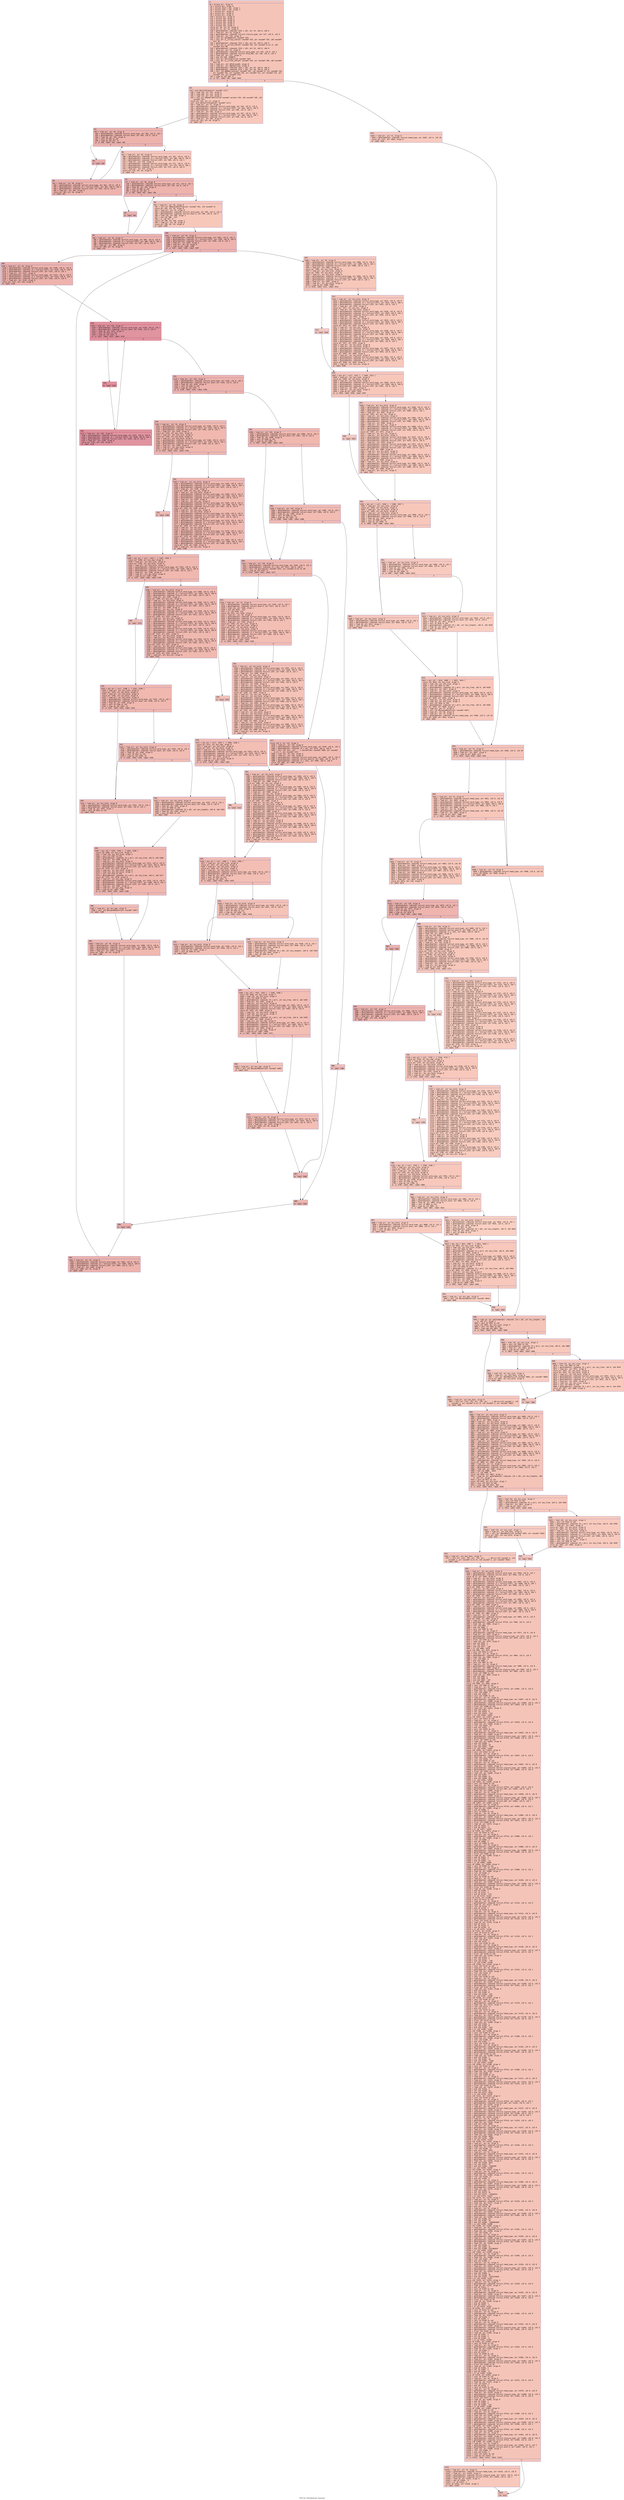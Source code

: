 digraph "CFG for 'SetOptimize' function" {
	label="CFG for 'SetOptimize' function";

	Node0x6000009c8f50 [shape=record,color="#3d50c3ff", style=filled, fillcolor="#e97a5f70" fontname="Courier",label="{2:\l|  %3 = alloca ptr, align 8\l  %4 = alloca ptr, align 8\l  %5 = alloca [512 x i8], align 1\l  %6 = alloca [512 x i8], align 1\l  %7 = alloca ptr, align 8\l  %8 = alloca ptr, align 8\l  %9 = alloca ptr, align 8\l  %10 = alloca ptr, align 8\l  %11 = alloca i16, align 2\l  %12 = alloca i64, align 8\l  %13 = alloca i64, align 8\l  %14 = alloca i32, align 4\l  %15 = alloca i32, align 4\l  store ptr %0, ptr %3, align 8\l  store ptr %1, ptr %4, align 8\l  %16 = getelementptr inbounds [512 x i8], ptr %5, i64 0, i64 0\l  %17 = load ptr, ptr %3, align 8\l  %18 = getelementptr inbounds %struct.closure_type, ptr %17, i32 0, i32 5\l  %19 = load ptr, ptr %18, align 8\l  %20 = call ptr @SymName(ptr noundef %19)\l  %21 = call ptr @__strcpy_chk(ptr noundef %16, ptr noundef %20, i64 noundef\l... 512) #3\l  %22 = getelementptr inbounds [512 x i8], ptr %5, i64 0, i64 0\l  %23 = call ptr @__strcat_chk(ptr noundef %22, ptr noundef @.str.5, i64\l... noundef 512) #3\l  %24 = getelementptr inbounds [512 x i8], ptr %5, i64 0, i64 0\l  %25 = load ptr, ptr %3, align 8\l  %26 = getelementptr inbounds %struct.word_type, ptr %25, i32 0, i32 1\l  %27 = getelementptr inbounds %struct.FILE_POS, ptr %26, i32 0, i32 3\l  %28 = load i32, ptr %27, align 4\l  %29 = and i32 %28, 1048575\l  %30 = call ptr @StringInt(i32 noundef %29)\l  %31 = call ptr @__strcat_chk(ptr noundef %24, ptr noundef %30, i64 noundef\l... 512) #3\l  %32 = load ptr, ptr @OldCrossDb, align 8\l  %33 = load ptr, ptr @OptGallSym, align 8\l  %34 = getelementptr inbounds [512 x i8], ptr %5, i64 0, i64 0\l  %35 = getelementptr inbounds [512 x i8], ptr %6, i64 0, i64 0\l  %36 = call i32 @DbRetrieve(ptr noundef %32, i32 noundef 0, ptr noundef %33,\l... ptr noundef %34, ptr noundef %35, ptr noundef %11, ptr noundef %12, ptr\l... noundef %14, ptr noundef %13)\l  %37 = icmp ne i32 %36, 0\l  br i1 %37, label %38, label %642\l|{<s0>T|<s1>F}}"];
	Node0x6000009c8f50:s0 -> Node0x6000009c8fa0[tooltip="2 -> 38\nProbability 62.50%" ];
	Node0x6000009c8f50:s1 -> Node0x6000009ca2b0[tooltip="2 -> 642\nProbability 37.50%" ];
	Node0x6000009c8fa0 [shape=record,color="#3d50c3ff", style=filled, fillcolor="#ec7f6370" fontname="Courier",label="{38:\l|  call void @SwitchScope(ptr noundef null)\l  %39 = load i16, ptr %11, align 2\l  %40 = load i64, ptr %12, align 8\l  %41 = load i32, ptr %14, align 4\l  %42 = call ptr @ReadFromFile(i16 noundef zeroext %39, i64 noundef %40, i32\l... noundef %41)\l  store ptr %42, ptr %7, align 8\l  call void @UnSwitchScope(ptr noundef null)\l  %43 = load ptr, ptr %7, align 8\l  %44 = getelementptr inbounds %struct.word_type, ptr %43, i32 0, i32 0\l  %45 = getelementptr inbounds [2 x %struct.LIST], ptr %44, i64 0, i64 0\l  %46 = getelementptr inbounds %struct.LIST, ptr %45, i32 0, i32 1\l  %47 = load ptr, ptr %46, align 8\l  %48 = getelementptr inbounds %struct.word_type, ptr %47, i32 0, i32 0\l  %49 = getelementptr inbounds [2 x %struct.LIST], ptr %48, i64 0, i64 1\l  %50 = getelementptr inbounds %struct.LIST, ptr %49, i32 0, i32 0\l  %51 = load ptr, ptr %50, align 8\l  store ptr %51, ptr %8, align 8\l  br label %52\l}"];
	Node0x6000009c8fa0 -> Node0x6000009c8ff0[tooltip="38 -> 52\nProbability 100.00%" ];
	Node0x6000009c8ff0 [shape=record,color="#3d50c3ff", style=filled, fillcolor="#d6524470" fontname="Courier",label="{52:\l|  %53 = load ptr, ptr %8, align 8\l  %54 = getelementptr inbounds %struct.word_type, ptr %53, i32 0, i32 1\l  %55 = getelementptr inbounds %struct.anon, ptr %54, i32 0, i32 0\l  %56 = load i8, ptr %55, align 8\l  %57 = zext i8 %56 to i32\l  %58 = icmp eq i32 %57, 0\l  br i1 %58, label %59, label %66\l|{<s0>T|<s1>F}}"];
	Node0x6000009c8ff0:s0 -> Node0x6000009c9040[tooltip="52 -> 59\nProbability 96.88%" ];
	Node0x6000009c8ff0:s1 -> Node0x6000009c90e0[tooltip="52 -> 66\nProbability 3.12%" ];
	Node0x6000009c9040 [shape=record,color="#3d50c3ff", style=filled, fillcolor="#d6524470" fontname="Courier",label="{59:\l|  br label %60\l}"];
	Node0x6000009c9040 -> Node0x6000009c9090[tooltip="59 -> 60\nProbability 100.00%" ];
	Node0x6000009c9090 [shape=record,color="#3d50c3ff", style=filled, fillcolor="#d6524470" fontname="Courier",label="{60:\l|  %61 = load ptr, ptr %8, align 8\l  %62 = getelementptr inbounds %struct.word_type, ptr %61, i32 0, i32 0\l  %63 = getelementptr inbounds [2 x %struct.LIST], ptr %62, i64 0, i64 1\l  %64 = getelementptr inbounds %struct.LIST, ptr %63, i32 0, i32 0\l  %65 = load ptr, ptr %64, align 8\l  store ptr %65, ptr %8, align 8\l  br label %52\l}"];
	Node0x6000009c9090 -> Node0x6000009c8ff0[tooltip="60 -> 52\nProbability 100.00%" ];
	Node0x6000009c90e0 [shape=record,color="#3d50c3ff", style=filled, fillcolor="#ec7f6370" fontname="Courier",label="{66:\l|  %67 = load ptr, ptr %8, align 8\l  %68 = getelementptr inbounds %struct.word_type, ptr %67, i32 0, i32 0\l  %69 = getelementptr inbounds [2 x %struct.LIST], ptr %68, i64 0, i64 0\l  %70 = getelementptr inbounds %struct.LIST, ptr %69, i32 0, i32 1\l  %71 = load ptr, ptr %70, align 8\l  %72 = getelementptr inbounds %struct.word_type, ptr %71, i32 0, i32 0\l  %73 = getelementptr inbounds [2 x %struct.LIST], ptr %72, i64 0, i64 1\l  %74 = getelementptr inbounds %struct.LIST, ptr %73, i32 0, i32 0\l  %75 = load ptr, ptr %74, align 8\l  store ptr %75, ptr %8, align 8\l  br label %76\l}"];
	Node0x6000009c90e0 -> Node0x6000009c9130[tooltip="66 -> 76\nProbability 100.00%" ];
	Node0x6000009c9130 [shape=record,color="#3d50c3ff", style=filled, fillcolor="#d6524470" fontname="Courier",label="{76:\l|  %77 = load ptr, ptr %8, align 8\l  %78 = getelementptr inbounds %struct.word_type, ptr %77, i32 0, i32 1\l  %79 = getelementptr inbounds %struct.anon, ptr %78, i32 0, i32 0\l  %80 = load i8, ptr %79, align 8\l  %81 = zext i8 %80 to i32\l  %82 = icmp eq i32 %81, 0\l  br i1 %82, label %83, label %90\l|{<s0>T|<s1>F}}"];
	Node0x6000009c9130:s0 -> Node0x6000009c9180[tooltip="76 -> 83\nProbability 96.88%" ];
	Node0x6000009c9130:s1 -> Node0x6000009c9220[tooltip="76 -> 90\nProbability 3.12%" ];
	Node0x6000009c9180 [shape=record,color="#3d50c3ff", style=filled, fillcolor="#d6524470" fontname="Courier",label="{83:\l|  br label %84\l}"];
	Node0x6000009c9180 -> Node0x6000009c91d0[tooltip="83 -> 84\nProbability 100.00%" ];
	Node0x6000009c91d0 [shape=record,color="#3d50c3ff", style=filled, fillcolor="#d6524470" fontname="Courier",label="{84:\l|  %85 = load ptr, ptr %8, align 8\l  %86 = getelementptr inbounds %struct.word_type, ptr %85, i32 0, i32 0\l  %87 = getelementptr inbounds [2 x %struct.LIST], ptr %86, i64 0, i64 1\l  %88 = getelementptr inbounds %struct.LIST, ptr %87, i32 0, i32 0\l  %89 = load ptr, ptr %88, align 8\l  store ptr %89, ptr %8, align 8\l  br label %76\l}"];
	Node0x6000009c91d0 -> Node0x6000009c9130[tooltip="84 -> 76\nProbability 100.00%" ];
	Node0x6000009c9220 [shape=record,color="#3d50c3ff", style=filled, fillcolor="#ec7f6370" fontname="Courier",label="{90:\l|  %91 = load ptr, ptr %8, align 8\l  %92 = call ptr @ReplaceWithTidy(ptr noundef %91, i32 noundef 0)\l  store ptr %92, ptr %8, align 8\l  %93 = load ptr, ptr %3, align 8\l  %94 = getelementptr inbounds %struct.word_type, ptr %93, i32 0, i32 2\l  %95 = getelementptr inbounds %struct.anon.2, ptr %94, i32 0, i32 2\l  %96 = load i16, ptr %95, align 2\l  %97 = and i16 %96, -513\l  %98 = or i16 %97, 0\l  store i16 %98, ptr %95, align 2\l  %99 = load ptr, ptr %8, align 8\l  store ptr %99, ptr %9, align 8\l  br label %100\l}"];
	Node0x6000009c9220 -> Node0x6000009c9270[tooltip="90 -> 100\nProbability 100.00%" ];
	Node0x6000009c9270 [shape=record,color="#3d50c3ff", style=filled, fillcolor="#d6524470" fontname="Courier",label="{100:\l|  %101 = load ptr, ptr %9, align 8\l  %102 = getelementptr inbounds %struct.word_type, ptr %101, i32 0, i32 0\l  %103 = getelementptr inbounds [2 x %struct.LIST], ptr %102, i64 0, i64 0\l  %104 = getelementptr inbounds %struct.LIST, ptr %103, i32 0, i32 1\l  %105 = load ptr, ptr %104, align 8\l  %106 = load ptr, ptr %8, align 8\l  %107 = icmp ne ptr %105, %106\l  br i1 %107, label %108, label %497\l|{<s0>T|<s1>F}}"];
	Node0x6000009c9270:s0 -> Node0x6000009c92c0[tooltip="100 -> 108\nProbability 96.88%" ];
	Node0x6000009c9270:s1 -> Node0x6000009c9f40[tooltip="100 -> 497\nProbability 3.12%" ];
	Node0x6000009c92c0 [shape=record,color="#3d50c3ff", style=filled, fillcolor="#d6524470" fontname="Courier",label="{108:\l|  %109 = load ptr, ptr %9, align 8\l  %110 = getelementptr inbounds %struct.word_type, ptr %109, i32 0, i32 0\l  %111 = getelementptr inbounds [2 x %struct.LIST], ptr %110, i64 0, i64 0\l  %112 = getelementptr inbounds %struct.LIST, ptr %111, i32 0, i32 1\l  %113 = load ptr, ptr %112, align 8\l  %114 = getelementptr inbounds %struct.word_type, ptr %113, i32 0, i32 0\l  %115 = getelementptr inbounds [2 x %struct.LIST], ptr %114, i64 0, i64 1\l  %116 = getelementptr inbounds %struct.LIST, ptr %115, i32 0, i32 0\l  %117 = load ptr, ptr %116, align 8\l  store ptr %117, ptr %10, align 8\l  br label %118\l}"];
	Node0x6000009c92c0 -> Node0x6000009c9310[tooltip="108 -> 118\nProbability 100.00%" ];
	Node0x6000009c9310 [shape=record,color="#b70d28ff", style=filled, fillcolor="#b70d2870" fontname="Courier",label="{118:\l|  %119 = load ptr, ptr %10, align 8\l  %120 = getelementptr inbounds %struct.word_type, ptr %119, i32 0, i32 1\l  %121 = getelementptr inbounds %struct.anon, ptr %120, i32 0, i32 0\l  %122 = load i8, ptr %121, align 8\l  %123 = zext i8 %122 to i32\l  %124 = icmp eq i32 %123, 0\l  br i1 %124, label %125, label %132\l|{<s0>T|<s1>F}}"];
	Node0x6000009c9310:s0 -> Node0x6000009c9360[tooltip="118 -> 125\nProbability 96.88%" ];
	Node0x6000009c9310:s1 -> Node0x6000009c9400[tooltip="118 -> 132\nProbability 3.12%" ];
	Node0x6000009c9360 [shape=record,color="#b70d28ff", style=filled, fillcolor="#b70d2870" fontname="Courier",label="{125:\l|  br label %126\l}"];
	Node0x6000009c9360 -> Node0x6000009c93b0[tooltip="125 -> 126\nProbability 100.00%" ];
	Node0x6000009c93b0 [shape=record,color="#b70d28ff", style=filled, fillcolor="#b70d2870" fontname="Courier",label="{126:\l|  %127 = load ptr, ptr %10, align 8\l  %128 = getelementptr inbounds %struct.word_type, ptr %127, i32 0, i32 0\l  %129 = getelementptr inbounds [2 x %struct.LIST], ptr %128, i64 0, i64 1\l  %130 = getelementptr inbounds %struct.LIST, ptr %129, i32 0, i32 0\l  %131 = load ptr, ptr %130, align 8\l  store ptr %131, ptr %10, align 8\l  br label %118\l}"];
	Node0x6000009c93b0 -> Node0x6000009c9310[tooltip="126 -> 118\nProbability 100.00%" ];
	Node0x6000009c9400 [shape=record,color="#3d50c3ff", style=filled, fillcolor="#d6524470" fontname="Courier",label="{132:\l|  %133 = load ptr, ptr %10, align 8\l  %134 = getelementptr inbounds %struct.word_type, ptr %133, i32 0, i32 1\l  %135 = getelementptr inbounds %struct.anon, ptr %134, i32 0, i32 0\l  %136 = load i8, ptr %135, align 8\l  %137 = zext i8 %136 to i32\l  %138 = icmp eq i32 %137, 1\l  br i1 %138, label %139, label %295\l|{<s0>T|<s1>F}}"];
	Node0x6000009c9400:s0 -> Node0x6000009c9450[tooltip="132 -> 139\nProbability 50.00%" ];
	Node0x6000009c9400:s1 -> Node0x6000009c9860[tooltip="132 -> 295\nProbability 50.00%" ];
	Node0x6000009c9450 [shape=record,color="#3d50c3ff", style=filled, fillcolor="#dc5d4a70" fontname="Courier",label="{139:\l|  %140 = load ptr, ptr %9, align 8\l  %141 = getelementptr inbounds %struct.word_type, ptr %140, i32 0, i32 0\l  %142 = getelementptr inbounds [2 x %struct.LIST], ptr %141, i64 0, i64 0\l  %143 = getelementptr inbounds %struct.LIST, ptr %142, i32 0, i32 1\l  %144 = load ptr, ptr %143, align 8\l  store ptr %144, ptr @xx_link, align 8\l  %145 = load ptr, ptr @xx_link, align 8\l  store ptr %145, ptr @zz_hold, align 8\l  %146 = load ptr, ptr @zz_hold, align 8\l  %147 = getelementptr inbounds %struct.word_type, ptr %146, i32 0, i32 0\l  %148 = getelementptr inbounds [2 x %struct.LIST], ptr %147, i64 0, i64 1\l  %149 = getelementptr inbounds %struct.LIST, ptr %148, i32 0, i32 1\l  %150 = load ptr, ptr %149, align 8\l  %151 = load ptr, ptr @zz_hold, align 8\l  %152 = icmp eq ptr %150, %151\l  br i1 %152, label %153, label %154\l|{<s0>T|<s1>F}}"];
	Node0x6000009c9450:s0 -> Node0x6000009c94a0[tooltip="139 -> 153\nProbability 37.50%" ];
	Node0x6000009c9450:s1 -> Node0x6000009c94f0[tooltip="139 -> 154\nProbability 62.50%" ];
	Node0x6000009c94a0 [shape=record,color="#3d50c3ff", style=filled, fillcolor="#e36c5570" fontname="Courier",label="{153:\l|  br label %188\l}"];
	Node0x6000009c94a0 -> Node0x6000009c9540[tooltip="153 -> 188\nProbability 100.00%" ];
	Node0x6000009c94f0 [shape=record,color="#3d50c3ff", style=filled, fillcolor="#de614d70" fontname="Courier",label="{154:\l|  %155 = load ptr, ptr @zz_hold, align 8\l  %156 = getelementptr inbounds %struct.word_type, ptr %155, i32 0, i32 0\l  %157 = getelementptr inbounds [2 x %struct.LIST], ptr %156, i64 0, i64 1\l  %158 = getelementptr inbounds %struct.LIST, ptr %157, i32 0, i32 1\l  %159 = load ptr, ptr %158, align 8\l  store ptr %159, ptr @zz_res, align 8\l  %160 = load ptr, ptr @zz_hold, align 8\l  %161 = getelementptr inbounds %struct.word_type, ptr %160, i32 0, i32 0\l  %162 = getelementptr inbounds [2 x %struct.LIST], ptr %161, i64 0, i64 1\l  %163 = getelementptr inbounds %struct.LIST, ptr %162, i32 0, i32 0\l  %164 = load ptr, ptr %163, align 8\l  %165 = load ptr, ptr @zz_res, align 8\l  %166 = getelementptr inbounds %struct.word_type, ptr %165, i32 0, i32 0\l  %167 = getelementptr inbounds [2 x %struct.LIST], ptr %166, i64 0, i64 1\l  %168 = getelementptr inbounds %struct.LIST, ptr %167, i32 0, i32 0\l  store ptr %164, ptr %168, align 8\l  %169 = load ptr, ptr @zz_res, align 8\l  %170 = load ptr, ptr @zz_hold, align 8\l  %171 = getelementptr inbounds %struct.word_type, ptr %170, i32 0, i32 0\l  %172 = getelementptr inbounds [2 x %struct.LIST], ptr %171, i64 0, i64 1\l  %173 = getelementptr inbounds %struct.LIST, ptr %172, i32 0, i32 0\l  %174 = load ptr, ptr %173, align 8\l  %175 = getelementptr inbounds %struct.word_type, ptr %174, i32 0, i32 0\l  %176 = getelementptr inbounds [2 x %struct.LIST], ptr %175, i64 0, i64 1\l  %177 = getelementptr inbounds %struct.LIST, ptr %176, i32 0, i32 1\l  store ptr %169, ptr %177, align 8\l  %178 = load ptr, ptr @zz_hold, align 8\l  %179 = load ptr, ptr @zz_hold, align 8\l  %180 = getelementptr inbounds %struct.word_type, ptr %179, i32 0, i32 0\l  %181 = getelementptr inbounds [2 x %struct.LIST], ptr %180, i64 0, i64 1\l  %182 = getelementptr inbounds %struct.LIST, ptr %181, i32 0, i32 1\l  store ptr %178, ptr %182, align 8\l  %183 = load ptr, ptr @zz_hold, align 8\l  %184 = getelementptr inbounds %struct.word_type, ptr %183, i32 0, i32 0\l  %185 = getelementptr inbounds [2 x %struct.LIST], ptr %184, i64 0, i64 1\l  %186 = getelementptr inbounds %struct.LIST, ptr %185, i32 0, i32 0\l  store ptr %178, ptr %186, align 8\l  %187 = load ptr, ptr @zz_res, align 8\l  br label %188\l}"];
	Node0x6000009c94f0 -> Node0x6000009c9540[tooltip="154 -> 188\nProbability 100.00%" ];
	Node0x6000009c9540 [shape=record,color="#3d50c3ff", style=filled, fillcolor="#dc5d4a70" fontname="Courier",label="{188:\l|  %189 = phi ptr [ null, %153 ], [ %187, %154 ]\l  store ptr %189, ptr @xx_tmp, align 8\l  %190 = load ptr, ptr @xx_link, align 8\l  store ptr %190, ptr @zz_hold, align 8\l  %191 = load ptr, ptr @zz_hold, align 8\l  %192 = getelementptr inbounds %struct.word_type, ptr %191, i32 0, i32 0\l  %193 = getelementptr inbounds [2 x %struct.LIST], ptr %192, i64 0, i64 0\l  %194 = getelementptr inbounds %struct.LIST, ptr %193, i32 0, i32 1\l  %195 = load ptr, ptr %194, align 8\l  %196 = load ptr, ptr @zz_hold, align 8\l  %197 = icmp eq ptr %195, %196\l  br i1 %197, label %198, label %199\l|{<s0>T|<s1>F}}"];
	Node0x6000009c9540:s0 -> Node0x6000009c9590[tooltip="188 -> 198\nProbability 37.50%" ];
	Node0x6000009c9540:s1 -> Node0x6000009c95e0[tooltip="188 -> 199\nProbability 62.50%" ];
	Node0x6000009c9590 [shape=record,color="#3d50c3ff", style=filled, fillcolor="#e36c5570" fontname="Courier",label="{198:\l|  br label %233\l}"];
	Node0x6000009c9590 -> Node0x6000009c9630[tooltip="198 -> 233\nProbability 100.00%" ];
	Node0x6000009c95e0 [shape=record,color="#3d50c3ff", style=filled, fillcolor="#de614d70" fontname="Courier",label="{199:\l|  %200 = load ptr, ptr @zz_hold, align 8\l  %201 = getelementptr inbounds %struct.word_type, ptr %200, i32 0, i32 0\l  %202 = getelementptr inbounds [2 x %struct.LIST], ptr %201, i64 0, i64 0\l  %203 = getelementptr inbounds %struct.LIST, ptr %202, i32 0, i32 1\l  %204 = load ptr, ptr %203, align 8\l  store ptr %204, ptr @zz_res, align 8\l  %205 = load ptr, ptr @zz_hold, align 8\l  %206 = getelementptr inbounds %struct.word_type, ptr %205, i32 0, i32 0\l  %207 = getelementptr inbounds [2 x %struct.LIST], ptr %206, i64 0, i64 0\l  %208 = getelementptr inbounds %struct.LIST, ptr %207, i32 0, i32 0\l  %209 = load ptr, ptr %208, align 8\l  %210 = load ptr, ptr @zz_res, align 8\l  %211 = getelementptr inbounds %struct.word_type, ptr %210, i32 0, i32 0\l  %212 = getelementptr inbounds [2 x %struct.LIST], ptr %211, i64 0, i64 0\l  %213 = getelementptr inbounds %struct.LIST, ptr %212, i32 0, i32 0\l  store ptr %209, ptr %213, align 8\l  %214 = load ptr, ptr @zz_res, align 8\l  %215 = load ptr, ptr @zz_hold, align 8\l  %216 = getelementptr inbounds %struct.word_type, ptr %215, i32 0, i32 0\l  %217 = getelementptr inbounds [2 x %struct.LIST], ptr %216, i64 0, i64 0\l  %218 = getelementptr inbounds %struct.LIST, ptr %217, i32 0, i32 0\l  %219 = load ptr, ptr %218, align 8\l  %220 = getelementptr inbounds %struct.word_type, ptr %219, i32 0, i32 0\l  %221 = getelementptr inbounds [2 x %struct.LIST], ptr %220, i64 0, i64 0\l  %222 = getelementptr inbounds %struct.LIST, ptr %221, i32 0, i32 1\l  store ptr %214, ptr %222, align 8\l  %223 = load ptr, ptr @zz_hold, align 8\l  %224 = load ptr, ptr @zz_hold, align 8\l  %225 = getelementptr inbounds %struct.word_type, ptr %224, i32 0, i32 0\l  %226 = getelementptr inbounds [2 x %struct.LIST], ptr %225, i64 0, i64 0\l  %227 = getelementptr inbounds %struct.LIST, ptr %226, i32 0, i32 1\l  store ptr %223, ptr %227, align 8\l  %228 = load ptr, ptr @zz_hold, align 8\l  %229 = getelementptr inbounds %struct.word_type, ptr %228, i32 0, i32 0\l  %230 = getelementptr inbounds [2 x %struct.LIST], ptr %229, i64 0, i64 0\l  %231 = getelementptr inbounds %struct.LIST, ptr %230, i32 0, i32 0\l  store ptr %223, ptr %231, align 8\l  %232 = load ptr, ptr @zz_res, align 8\l  br label %233\l}"];
	Node0x6000009c95e0 -> Node0x6000009c9630[tooltip="199 -> 233\nProbability 100.00%" ];
	Node0x6000009c9630 [shape=record,color="#3d50c3ff", style=filled, fillcolor="#dc5d4a70" fontname="Courier",label="{233:\l|  %234 = phi ptr [ null, %198 ], [ %232, %199 ]\l  %235 = load ptr, ptr @xx_link, align 8\l  store ptr %235, ptr @zz_hold, align 8\l  %236 = load ptr, ptr @zz_hold, align 8\l  store ptr %236, ptr @zz_hold, align 8\l  %237 = load ptr, ptr @zz_hold, align 8\l  %238 = getelementptr inbounds %struct.word_type, ptr %237, i32 0, i32 1\l  %239 = getelementptr inbounds %struct.anon, ptr %238, i32 0, i32 0\l  %240 = load i8, ptr %239, align 8\l  %241 = zext i8 %240 to i32\l  %242 = icmp eq i32 %241, 11\l  br i1 %242, label %250, label %243\l|{<s0>T|<s1>F}}"];
	Node0x6000009c9630:s0 -> Node0x6000009c96d0[tooltip="233 -> 250\nProbability 50.00%" ];
	Node0x6000009c9630:s1 -> Node0x6000009c9680[tooltip="233 -> 243\nProbability 50.00%" ];
	Node0x6000009c9680 [shape=record,color="#3d50c3ff", style=filled, fillcolor="#e1675170" fontname="Courier",label="{243:\l|  %244 = load ptr, ptr @zz_hold, align 8\l  %245 = getelementptr inbounds %struct.word_type, ptr %244, i32 0, i32 1\l  %246 = getelementptr inbounds %struct.anon, ptr %245, i32 0, i32 0\l  %247 = load i8, ptr %246, align 8\l  %248 = zext i8 %247 to i32\l  %249 = icmp eq i32 %248, 12\l  br i1 %249, label %250, label %256\l|{<s0>T|<s1>F}}"];
	Node0x6000009c9680:s0 -> Node0x6000009c96d0[tooltip="243 -> 250\nProbability 50.00%" ];
	Node0x6000009c9680:s1 -> Node0x6000009c9720[tooltip="243 -> 256\nProbability 50.00%" ];
	Node0x6000009c96d0 [shape=record,color="#3d50c3ff", style=filled, fillcolor="#de614d70" fontname="Courier",label="{250:\l|  %251 = load ptr, ptr @zz_hold, align 8\l  %252 = getelementptr inbounds %struct.word_type, ptr %251, i32 0, i32 1\l  %253 = getelementptr inbounds %struct.anon, ptr %252, i32 0, i32 1\l  %254 = load i8, ptr %253, align 1\l  %255 = zext i8 %254 to i32\l  br label %265\l}"];
	Node0x6000009c96d0 -> Node0x6000009c9770[tooltip="250 -> 265\nProbability 100.00%" ];
	Node0x6000009c9720 [shape=record,color="#3d50c3ff", style=filled, fillcolor="#e5705870" fontname="Courier",label="{256:\l|  %257 = load ptr, ptr @zz_hold, align 8\l  %258 = getelementptr inbounds %struct.word_type, ptr %257, i32 0, i32 1\l  %259 = getelementptr inbounds %struct.anon, ptr %258, i32 0, i32 0\l  %260 = load i8, ptr %259, align 8\l  %261 = zext i8 %260 to i64\l  %262 = getelementptr inbounds [0 x i8], ptr @zz_lengths, i64 0, i64 %261\l  %263 = load i8, ptr %262, align 1\l  %264 = zext i8 %263 to i32\l  br label %265\l}"];
	Node0x6000009c9720 -> Node0x6000009c9770[tooltip="256 -> 265\nProbability 100.00%" ];
	Node0x6000009c9770 [shape=record,color="#3d50c3ff", style=filled, fillcolor="#dc5d4a70" fontname="Courier",label="{265:\l|  %266 = phi i32 [ %255, %250 ], [ %264, %256 ]\l  store i32 %266, ptr @zz_size, align 4\l  %267 = load i32, ptr @zz_size, align 4\l  %268 = sext i32 %267 to i64\l  %269 = getelementptr inbounds [0 x ptr], ptr @zz_free, i64 0, i64 %268\l  %270 = load ptr, ptr %269, align 8\l  %271 = load ptr, ptr @zz_hold, align 8\l  %272 = getelementptr inbounds %struct.word_type, ptr %271, i32 0, i32 0\l  %273 = getelementptr inbounds [2 x %struct.LIST], ptr %272, i64 0, i64 0\l  %274 = getelementptr inbounds %struct.LIST, ptr %273, i32 0, i32 0\l  store ptr %270, ptr %274, align 8\l  %275 = load ptr, ptr @zz_hold, align 8\l  %276 = load i32, ptr @zz_size, align 4\l  %277 = sext i32 %276 to i64\l  %278 = getelementptr inbounds [0 x ptr], ptr @zz_free, i64 0, i64 %277\l  store ptr %275, ptr %278, align 8\l  %279 = load ptr, ptr @xx_tmp, align 8\l  %280 = getelementptr inbounds %struct.word_type, ptr %279, i32 0, i32 0\l  %281 = getelementptr inbounds [2 x %struct.LIST], ptr %280, i64 0, i64 1\l  %282 = getelementptr inbounds %struct.LIST, ptr %281, i32 0, i32 1\l  %283 = load ptr, ptr %282, align 8\l  %284 = load ptr, ptr @xx_tmp, align 8\l  %285 = icmp eq ptr %283, %284\l  br i1 %285, label %286, label %289\l|{<s0>T|<s1>F}}"];
	Node0x6000009c9770:s0 -> Node0x6000009c97c0[tooltip="265 -> 286\nProbability 37.50%" ];
	Node0x6000009c9770:s1 -> Node0x6000009c9810[tooltip="265 -> 289\nProbability 62.50%" ];
	Node0x6000009c97c0 [shape=record,color="#3d50c3ff", style=filled, fillcolor="#e36c5570" fontname="Courier",label="{286:\l|  %287 = load ptr, ptr @xx_tmp, align 8\l  %288 = call i32 @DisposeObject(ptr noundef %287)\l  br label %289\l}"];
	Node0x6000009c97c0 -> Node0x6000009c9810[tooltip="286 -> 289\nProbability 100.00%" ];
	Node0x6000009c9810 [shape=record,color="#3d50c3ff", style=filled, fillcolor="#dc5d4a70" fontname="Courier",label="{289:\l|  %290 = load ptr, ptr %9, align 8\l  %291 = getelementptr inbounds %struct.word_type, ptr %290, i32 0, i32 0\l  %292 = getelementptr inbounds [2 x %struct.LIST], ptr %291, i64 0, i64 0\l  %293 = getelementptr inbounds %struct.LIST, ptr %292, i32 0, i32 0\l  %294 = load ptr, ptr %293, align 8\l  store ptr %294, ptr %9, align 8\l  br label %490\l}"];
	Node0x6000009c9810 -> Node0x6000009c9ea0[tooltip="289 -> 490\nProbability 100.00%" ];
	Node0x6000009c9860 [shape=record,color="#3d50c3ff", style=filled, fillcolor="#dc5d4a70" fontname="Courier",label="{295:\l|  %296 = load ptr, ptr %10, align 8\l  %297 = getelementptr inbounds %struct.word_type, ptr %296, i32 0, i32 1\l  %298 = getelementptr inbounds %struct.anon, ptr %297, i32 0, i32 0\l  %299 = load i8, ptr %298, align 8\l  %300 = zext i8 %299 to i32\l  %301 = icmp eq i32 %300, 11\l  br i1 %301, label %309, label %302\l|{<s0>T|<s1>F}}"];
	Node0x6000009c9860:s0 -> Node0x6000009c9900[tooltip="295 -> 309\nProbability 50.00%" ];
	Node0x6000009c9860:s1 -> Node0x6000009c98b0[tooltip="295 -> 302\nProbability 50.00%" ];
	Node0x6000009c98b0 [shape=record,color="#3d50c3ff", style=filled, fillcolor="#e1675170" fontname="Courier",label="{302:\l|  %303 = load ptr, ptr %10, align 8\l  %304 = getelementptr inbounds %struct.word_type, ptr %303, i32 0, i32 1\l  %305 = getelementptr inbounds %struct.anon, ptr %304, i32 0, i32 0\l  %306 = load i8, ptr %305, align 8\l  %307 = zext i8 %306 to i32\l  %308 = icmp eq i32 %307, 12\l  br i1 %308, label %309, label %488\l|{<s0>T|<s1>F}}"];
	Node0x6000009c98b0:s0 -> Node0x6000009c9900[tooltip="302 -> 309\nProbability 50.00%" ];
	Node0x6000009c98b0:s1 -> Node0x6000009c9e00[tooltip="302 -> 488\nProbability 50.00%" ];
	Node0x6000009c9900 [shape=record,color="#3d50c3ff", style=filled, fillcolor="#de614d70" fontname="Courier",label="{309:\l|  %310 = load ptr, ptr %10, align 8\l  %311 = getelementptr inbounds %struct.word_type, ptr %310, i32 0, i32 4\l  %312 = getelementptr inbounds [4 x i8], ptr %311, i64 0, i64 0\l  %313 = call i32 @strcmp(ptr noundef %312, ptr noundef @.str.6) #3\l  %314 = icmp eq i32 %313, 0\l  br i1 %314, label %315, label %477\l|{<s0>T|<s1>F}}"];
	Node0x6000009c9900:s0 -> Node0x6000009c9950[tooltip="309 -> 315\nProbability 37.50%" ];
	Node0x6000009c9900:s1 -> Node0x6000009c9d60[tooltip="309 -> 477\nProbability 62.50%" ];
	Node0x6000009c9950 [shape=record,color="#3d50c3ff", style=filled, fillcolor="#e36c5570" fontname="Courier",label="{315:\l|  %316 = load ptr, ptr %3, align 8\l  %317 = getelementptr inbounds %struct.word_type, ptr %316, i32 0, i32 2\l  %318 = getelementptr inbounds %struct.anon.2, ptr %317, i32 0, i32 2\l  %319 = load i16, ptr %318, align 2\l  %320 = and i16 %319, -513\l  %321 = or i16 %320, 512\l  store i16 %321, ptr %318, align 2\l  %322 = load ptr, ptr %9, align 8\l  %323 = getelementptr inbounds %struct.word_type, ptr %322, i32 0, i32 0\l  %324 = getelementptr inbounds [2 x %struct.LIST], ptr %323, i64 0, i64 0\l  %325 = getelementptr inbounds %struct.LIST, ptr %324, i32 0, i32 1\l  %326 = load ptr, ptr %325, align 8\l  store ptr %326, ptr @xx_link, align 8\l  %327 = load ptr, ptr @xx_link, align 8\l  store ptr %327, ptr @zz_hold, align 8\l  %328 = load ptr, ptr @zz_hold, align 8\l  %329 = getelementptr inbounds %struct.word_type, ptr %328, i32 0, i32 0\l  %330 = getelementptr inbounds [2 x %struct.LIST], ptr %329, i64 0, i64 1\l  %331 = getelementptr inbounds %struct.LIST, ptr %330, i32 0, i32 1\l  %332 = load ptr, ptr %331, align 8\l  %333 = load ptr, ptr @zz_hold, align 8\l  %334 = icmp eq ptr %332, %333\l  br i1 %334, label %335, label %336\l|{<s0>T|<s1>F}}"];
	Node0x6000009c9950:s0 -> Node0x6000009c99a0[tooltip="315 -> 335\nProbability 37.50%" ];
	Node0x6000009c9950:s1 -> Node0x6000009c99f0[tooltip="315 -> 336\nProbability 62.50%" ];
	Node0x6000009c99a0 [shape=record,color="#3d50c3ff", style=filled, fillcolor="#e97a5f70" fontname="Courier",label="{335:\l|  br label %370\l}"];
	Node0x6000009c99a0 -> Node0x6000009c9a40[tooltip="335 -> 370\nProbability 100.00%" ];
	Node0x6000009c99f0 [shape=record,color="#3d50c3ff", style=filled, fillcolor="#e8765c70" fontname="Courier",label="{336:\l|  %337 = load ptr, ptr @zz_hold, align 8\l  %338 = getelementptr inbounds %struct.word_type, ptr %337, i32 0, i32 0\l  %339 = getelementptr inbounds [2 x %struct.LIST], ptr %338, i64 0, i64 1\l  %340 = getelementptr inbounds %struct.LIST, ptr %339, i32 0, i32 1\l  %341 = load ptr, ptr %340, align 8\l  store ptr %341, ptr @zz_res, align 8\l  %342 = load ptr, ptr @zz_hold, align 8\l  %343 = getelementptr inbounds %struct.word_type, ptr %342, i32 0, i32 0\l  %344 = getelementptr inbounds [2 x %struct.LIST], ptr %343, i64 0, i64 1\l  %345 = getelementptr inbounds %struct.LIST, ptr %344, i32 0, i32 0\l  %346 = load ptr, ptr %345, align 8\l  %347 = load ptr, ptr @zz_res, align 8\l  %348 = getelementptr inbounds %struct.word_type, ptr %347, i32 0, i32 0\l  %349 = getelementptr inbounds [2 x %struct.LIST], ptr %348, i64 0, i64 1\l  %350 = getelementptr inbounds %struct.LIST, ptr %349, i32 0, i32 0\l  store ptr %346, ptr %350, align 8\l  %351 = load ptr, ptr @zz_res, align 8\l  %352 = load ptr, ptr @zz_hold, align 8\l  %353 = getelementptr inbounds %struct.word_type, ptr %352, i32 0, i32 0\l  %354 = getelementptr inbounds [2 x %struct.LIST], ptr %353, i64 0, i64 1\l  %355 = getelementptr inbounds %struct.LIST, ptr %354, i32 0, i32 0\l  %356 = load ptr, ptr %355, align 8\l  %357 = getelementptr inbounds %struct.word_type, ptr %356, i32 0, i32 0\l  %358 = getelementptr inbounds [2 x %struct.LIST], ptr %357, i64 0, i64 1\l  %359 = getelementptr inbounds %struct.LIST, ptr %358, i32 0, i32 1\l  store ptr %351, ptr %359, align 8\l  %360 = load ptr, ptr @zz_hold, align 8\l  %361 = load ptr, ptr @zz_hold, align 8\l  %362 = getelementptr inbounds %struct.word_type, ptr %361, i32 0, i32 0\l  %363 = getelementptr inbounds [2 x %struct.LIST], ptr %362, i64 0, i64 1\l  %364 = getelementptr inbounds %struct.LIST, ptr %363, i32 0, i32 1\l  store ptr %360, ptr %364, align 8\l  %365 = load ptr, ptr @zz_hold, align 8\l  %366 = getelementptr inbounds %struct.word_type, ptr %365, i32 0, i32 0\l  %367 = getelementptr inbounds [2 x %struct.LIST], ptr %366, i64 0, i64 1\l  %368 = getelementptr inbounds %struct.LIST, ptr %367, i32 0, i32 0\l  store ptr %360, ptr %368, align 8\l  %369 = load ptr, ptr @zz_res, align 8\l  br label %370\l}"];
	Node0x6000009c99f0 -> Node0x6000009c9a40[tooltip="336 -> 370\nProbability 100.00%" ];
	Node0x6000009c9a40 [shape=record,color="#3d50c3ff", style=filled, fillcolor="#e36c5570" fontname="Courier",label="{370:\l|  %371 = phi ptr [ null, %335 ], [ %369, %336 ]\l  store ptr %371, ptr @xx_tmp, align 8\l  %372 = load ptr, ptr @xx_link, align 8\l  store ptr %372, ptr @zz_hold, align 8\l  %373 = load ptr, ptr @zz_hold, align 8\l  %374 = getelementptr inbounds %struct.word_type, ptr %373, i32 0, i32 0\l  %375 = getelementptr inbounds [2 x %struct.LIST], ptr %374, i64 0, i64 0\l  %376 = getelementptr inbounds %struct.LIST, ptr %375, i32 0, i32 1\l  %377 = load ptr, ptr %376, align 8\l  %378 = load ptr, ptr @zz_hold, align 8\l  %379 = icmp eq ptr %377, %378\l  br i1 %379, label %380, label %381\l|{<s0>T|<s1>F}}"];
	Node0x6000009c9a40:s0 -> Node0x6000009c9a90[tooltip="370 -> 380\nProbability 37.50%" ];
	Node0x6000009c9a40:s1 -> Node0x6000009c9ae0[tooltip="370 -> 381\nProbability 62.50%" ];
	Node0x6000009c9a90 [shape=record,color="#3d50c3ff", style=filled, fillcolor="#e97a5f70" fontname="Courier",label="{380:\l|  br label %415\l}"];
	Node0x6000009c9a90 -> Node0x6000009c9b30[tooltip="380 -> 415\nProbability 100.00%" ];
	Node0x6000009c9ae0 [shape=record,color="#3d50c3ff", style=filled, fillcolor="#e8765c70" fontname="Courier",label="{381:\l|  %382 = load ptr, ptr @zz_hold, align 8\l  %383 = getelementptr inbounds %struct.word_type, ptr %382, i32 0, i32 0\l  %384 = getelementptr inbounds [2 x %struct.LIST], ptr %383, i64 0, i64 0\l  %385 = getelementptr inbounds %struct.LIST, ptr %384, i32 0, i32 1\l  %386 = load ptr, ptr %385, align 8\l  store ptr %386, ptr @zz_res, align 8\l  %387 = load ptr, ptr @zz_hold, align 8\l  %388 = getelementptr inbounds %struct.word_type, ptr %387, i32 0, i32 0\l  %389 = getelementptr inbounds [2 x %struct.LIST], ptr %388, i64 0, i64 0\l  %390 = getelementptr inbounds %struct.LIST, ptr %389, i32 0, i32 0\l  %391 = load ptr, ptr %390, align 8\l  %392 = load ptr, ptr @zz_res, align 8\l  %393 = getelementptr inbounds %struct.word_type, ptr %392, i32 0, i32 0\l  %394 = getelementptr inbounds [2 x %struct.LIST], ptr %393, i64 0, i64 0\l  %395 = getelementptr inbounds %struct.LIST, ptr %394, i32 0, i32 0\l  store ptr %391, ptr %395, align 8\l  %396 = load ptr, ptr @zz_res, align 8\l  %397 = load ptr, ptr @zz_hold, align 8\l  %398 = getelementptr inbounds %struct.word_type, ptr %397, i32 0, i32 0\l  %399 = getelementptr inbounds [2 x %struct.LIST], ptr %398, i64 0, i64 0\l  %400 = getelementptr inbounds %struct.LIST, ptr %399, i32 0, i32 0\l  %401 = load ptr, ptr %400, align 8\l  %402 = getelementptr inbounds %struct.word_type, ptr %401, i32 0, i32 0\l  %403 = getelementptr inbounds [2 x %struct.LIST], ptr %402, i64 0, i64 0\l  %404 = getelementptr inbounds %struct.LIST, ptr %403, i32 0, i32 1\l  store ptr %396, ptr %404, align 8\l  %405 = load ptr, ptr @zz_hold, align 8\l  %406 = load ptr, ptr @zz_hold, align 8\l  %407 = getelementptr inbounds %struct.word_type, ptr %406, i32 0, i32 0\l  %408 = getelementptr inbounds [2 x %struct.LIST], ptr %407, i64 0, i64 0\l  %409 = getelementptr inbounds %struct.LIST, ptr %408, i32 0, i32 1\l  store ptr %405, ptr %409, align 8\l  %410 = load ptr, ptr @zz_hold, align 8\l  %411 = getelementptr inbounds %struct.word_type, ptr %410, i32 0, i32 0\l  %412 = getelementptr inbounds [2 x %struct.LIST], ptr %411, i64 0, i64 0\l  %413 = getelementptr inbounds %struct.LIST, ptr %412, i32 0, i32 0\l  store ptr %405, ptr %413, align 8\l  %414 = load ptr, ptr @zz_res, align 8\l  br label %415\l}"];
	Node0x6000009c9ae0 -> Node0x6000009c9b30[tooltip="381 -> 415\nProbability 100.00%" ];
	Node0x6000009c9b30 [shape=record,color="#3d50c3ff", style=filled, fillcolor="#e36c5570" fontname="Courier",label="{415:\l|  %416 = phi ptr [ null, %380 ], [ %414, %381 ]\l  %417 = load ptr, ptr @xx_link, align 8\l  store ptr %417, ptr @zz_hold, align 8\l  %418 = load ptr, ptr @zz_hold, align 8\l  store ptr %418, ptr @zz_hold, align 8\l  %419 = load ptr, ptr @zz_hold, align 8\l  %420 = getelementptr inbounds %struct.word_type, ptr %419, i32 0, i32 1\l  %421 = getelementptr inbounds %struct.anon, ptr %420, i32 0, i32 0\l  %422 = load i8, ptr %421, align 8\l  %423 = zext i8 %422 to i32\l  %424 = icmp eq i32 %423, 11\l  br i1 %424, label %432, label %425\l|{<s0>T|<s1>F}}"];
	Node0x6000009c9b30:s0 -> Node0x6000009c9bd0[tooltip="415 -> 432\nProbability 50.00%" ];
	Node0x6000009c9b30:s1 -> Node0x6000009c9b80[tooltip="415 -> 425\nProbability 50.00%" ];
	Node0x6000009c9b80 [shape=record,color="#3d50c3ff", style=filled, fillcolor="#e8765c70" fontname="Courier",label="{425:\l|  %426 = load ptr, ptr @zz_hold, align 8\l  %427 = getelementptr inbounds %struct.word_type, ptr %426, i32 0, i32 1\l  %428 = getelementptr inbounds %struct.anon, ptr %427, i32 0, i32 0\l  %429 = load i8, ptr %428, align 8\l  %430 = zext i8 %429 to i32\l  %431 = icmp eq i32 %430, 12\l  br i1 %431, label %432, label %438\l|{<s0>T|<s1>F}}"];
	Node0x6000009c9b80:s0 -> Node0x6000009c9bd0[tooltip="425 -> 432\nProbability 50.00%" ];
	Node0x6000009c9b80:s1 -> Node0x6000009c9c20[tooltip="425 -> 438\nProbability 50.00%" ];
	Node0x6000009c9bd0 [shape=record,color="#3d50c3ff", style=filled, fillcolor="#e5705870" fontname="Courier",label="{432:\l|  %433 = load ptr, ptr @zz_hold, align 8\l  %434 = getelementptr inbounds %struct.word_type, ptr %433, i32 0, i32 1\l  %435 = getelementptr inbounds %struct.anon, ptr %434, i32 0, i32 1\l  %436 = load i8, ptr %435, align 1\l  %437 = zext i8 %436 to i32\l  br label %447\l}"];
	Node0x6000009c9bd0 -> Node0x6000009c9c70[tooltip="432 -> 447\nProbability 100.00%" ];
	Node0x6000009c9c20 [shape=record,color="#3d50c3ff", style=filled, fillcolor="#ec7f6370" fontname="Courier",label="{438:\l|  %439 = load ptr, ptr @zz_hold, align 8\l  %440 = getelementptr inbounds %struct.word_type, ptr %439, i32 0, i32 1\l  %441 = getelementptr inbounds %struct.anon, ptr %440, i32 0, i32 0\l  %442 = load i8, ptr %441, align 8\l  %443 = zext i8 %442 to i64\l  %444 = getelementptr inbounds [0 x i8], ptr @zz_lengths, i64 0, i64 %443\l  %445 = load i8, ptr %444, align 1\l  %446 = zext i8 %445 to i32\l  br label %447\l}"];
	Node0x6000009c9c20 -> Node0x6000009c9c70[tooltip="438 -> 447\nProbability 100.00%" ];
	Node0x6000009c9c70 [shape=record,color="#3d50c3ff", style=filled, fillcolor="#e36c5570" fontname="Courier",label="{447:\l|  %448 = phi i32 [ %437, %432 ], [ %446, %438 ]\l  store i32 %448, ptr @zz_size, align 4\l  %449 = load i32, ptr @zz_size, align 4\l  %450 = sext i32 %449 to i64\l  %451 = getelementptr inbounds [0 x ptr], ptr @zz_free, i64 0, i64 %450\l  %452 = load ptr, ptr %451, align 8\l  %453 = load ptr, ptr @zz_hold, align 8\l  %454 = getelementptr inbounds %struct.word_type, ptr %453, i32 0, i32 0\l  %455 = getelementptr inbounds [2 x %struct.LIST], ptr %454, i64 0, i64 0\l  %456 = getelementptr inbounds %struct.LIST, ptr %455, i32 0, i32 0\l  store ptr %452, ptr %456, align 8\l  %457 = load ptr, ptr @zz_hold, align 8\l  %458 = load i32, ptr @zz_size, align 4\l  %459 = sext i32 %458 to i64\l  %460 = getelementptr inbounds [0 x ptr], ptr @zz_free, i64 0, i64 %459\l  store ptr %457, ptr %460, align 8\l  %461 = load ptr, ptr @xx_tmp, align 8\l  %462 = getelementptr inbounds %struct.word_type, ptr %461, i32 0, i32 0\l  %463 = getelementptr inbounds [2 x %struct.LIST], ptr %462, i64 0, i64 1\l  %464 = getelementptr inbounds %struct.LIST, ptr %463, i32 0, i32 1\l  %465 = load ptr, ptr %464, align 8\l  %466 = load ptr, ptr @xx_tmp, align 8\l  %467 = icmp eq ptr %465, %466\l  br i1 %467, label %468, label %471\l|{<s0>T|<s1>F}}"];
	Node0x6000009c9c70:s0 -> Node0x6000009c9cc0[tooltip="447 -> 468\nProbability 37.50%" ];
	Node0x6000009c9c70:s1 -> Node0x6000009c9d10[tooltip="447 -> 471\nProbability 62.50%" ];
	Node0x6000009c9cc0 [shape=record,color="#3d50c3ff", style=filled, fillcolor="#e97a5f70" fontname="Courier",label="{468:\l|  %469 = load ptr, ptr @xx_tmp, align 8\l  %470 = call i32 @DisposeObject(ptr noundef %469)\l  br label %471\l}"];
	Node0x6000009c9cc0 -> Node0x6000009c9d10[tooltip="468 -> 471\nProbability 100.00%" ];
	Node0x6000009c9d10 [shape=record,color="#3d50c3ff", style=filled, fillcolor="#e36c5570" fontname="Courier",label="{471:\l|  %472 = load ptr, ptr %9, align 8\l  %473 = getelementptr inbounds %struct.word_type, ptr %472, i32 0, i32 0\l  %474 = getelementptr inbounds [2 x %struct.LIST], ptr %473, i64 0, i64 0\l  %475 = getelementptr inbounds %struct.LIST, ptr %474, i32 0, i32 0\l  %476 = load ptr, ptr %475, align 8\l  store ptr %476, ptr %9, align 8\l  br label %487\l}"];
	Node0x6000009c9d10 -> Node0x6000009c9db0[tooltip="471 -> 487\nProbability 100.00%" ];
	Node0x6000009c9d60 [shape=record,color="#3d50c3ff", style=filled, fillcolor="#e1675170" fontname="Courier",label="{477:\l|  store i32 0, ptr %15, align 4\l  %478 = load ptr, ptr %10, align 8\l  %479 = getelementptr inbounds %struct.word_type, ptr %478, i32 0, i32 4\l  %480 = getelementptr inbounds [4 x i8], ptr %479, i64 0, i64 0\l  %481 = call i32 (ptr, ptr, ...) @sscanf(ptr noundef %480, ptr noundef\l... @.str.7, ptr noundef %15)\l  %482 = load i32, ptr %15, align 4\l  %483 = load ptr, ptr %10, align 8\l  %484 = getelementptr inbounds %struct.word_type, ptr %483, i32 0, i32 3\l  %485 = getelementptr inbounds %struct.anon.6, ptr %484, i32 0, i32 0\l  %486 = getelementptr inbounds [2 x i32], ptr %485, i64 0, i64 0\l  store i32 %482, ptr %486, align 8\l  br label %487\l}"];
	Node0x6000009c9d60 -> Node0x6000009c9db0[tooltip="477 -> 487\nProbability 100.00%" ];
	Node0x6000009c9db0 [shape=record,color="#3d50c3ff", style=filled, fillcolor="#de614d70" fontname="Courier",label="{487:\l|  br label %489\l}"];
	Node0x6000009c9db0 -> Node0x6000009c9e50[tooltip="487 -> 489\nProbability 100.00%" ];
	Node0x6000009c9e00 [shape=record,color="#3d50c3ff", style=filled, fillcolor="#e5705870" fontname="Courier",label="{488:\l|  br label %489\l}"];
	Node0x6000009c9e00 -> Node0x6000009c9e50[tooltip="488 -> 489\nProbability 100.00%" ];
	Node0x6000009c9e50 [shape=record,color="#3d50c3ff", style=filled, fillcolor="#dc5d4a70" fontname="Courier",label="{489:\l|  br label %490\l}"];
	Node0x6000009c9e50 -> Node0x6000009c9ea0[tooltip="489 -> 490\nProbability 100.00%" ];
	Node0x6000009c9ea0 [shape=record,color="#3d50c3ff", style=filled, fillcolor="#d6524470" fontname="Courier",label="{490:\l|  br label %491\l}"];
	Node0x6000009c9ea0 -> Node0x6000009c9ef0[tooltip="490 -> 491\nProbability 100.00%" ];
	Node0x6000009c9ef0 [shape=record,color="#3d50c3ff", style=filled, fillcolor="#d6524470" fontname="Courier",label="{491:\l|  %492 = load ptr, ptr %9, align 8\l  %493 = getelementptr inbounds %struct.word_type, ptr %492, i32 0, i32 0\l  %494 = getelementptr inbounds [2 x %struct.LIST], ptr %493, i64 0, i64 0\l  %495 = getelementptr inbounds %struct.LIST, ptr %494, i32 0, i32 1\l  %496 = load ptr, ptr %495, align 8\l  store ptr %496, ptr %9, align 8\l  br label %100\l}"];
	Node0x6000009c9ef0 -> Node0x6000009c9270[tooltip="491 -> 100\nProbability 100.00%" ];
	Node0x6000009c9f40 [shape=record,color="#3d50c3ff", style=filled, fillcolor="#ec7f6370" fontname="Courier",label="{497:\l|  %498 = load ptr, ptr %8, align 8\l  %499 = getelementptr inbounds %struct.word_type, ptr %498, i32 0, i32 0\l  %500 = getelementptr inbounds [2 x %struct.LIST], ptr %499, i64 0, i64 1\l  %501 = getelementptr inbounds %struct.LIST, ptr %500, i32 0, i32 1\l  %502 = load ptr, ptr %501, align 8\l  store ptr %502, ptr @xx_link, align 8\l  %503 = load ptr, ptr @xx_link, align 8\l  store ptr %503, ptr @zz_hold, align 8\l  %504 = load ptr, ptr @zz_hold, align 8\l  %505 = getelementptr inbounds %struct.word_type, ptr %504, i32 0, i32 0\l  %506 = getelementptr inbounds [2 x %struct.LIST], ptr %505, i64 0, i64 1\l  %507 = getelementptr inbounds %struct.LIST, ptr %506, i32 0, i32 1\l  %508 = load ptr, ptr %507, align 8\l  %509 = load ptr, ptr @zz_hold, align 8\l  %510 = icmp eq ptr %508, %509\l  br i1 %510, label %511, label %512\l|{<s0>T|<s1>F}}"];
	Node0x6000009c9f40:s0 -> Node0x6000009c9f90[tooltip="497 -> 511\nProbability 37.50%" ];
	Node0x6000009c9f40:s1 -> Node0x6000009c9fe0[tooltip="497 -> 512\nProbability 62.50%" ];
	Node0x6000009c9f90 [shape=record,color="#3d50c3ff", style=filled, fillcolor="#f08b6e70" fontname="Courier",label="{511:\l|  br label %546\l}"];
	Node0x6000009c9f90 -> Node0x6000009ca030[tooltip="511 -> 546\nProbability 100.00%" ];
	Node0x6000009c9fe0 [shape=record,color="#3d50c3ff", style=filled, fillcolor="#ed836670" fontname="Courier",label="{512:\l|  %513 = load ptr, ptr @zz_hold, align 8\l  %514 = getelementptr inbounds %struct.word_type, ptr %513, i32 0, i32 0\l  %515 = getelementptr inbounds [2 x %struct.LIST], ptr %514, i64 0, i64 1\l  %516 = getelementptr inbounds %struct.LIST, ptr %515, i32 0, i32 1\l  %517 = load ptr, ptr %516, align 8\l  store ptr %517, ptr @zz_res, align 8\l  %518 = load ptr, ptr @zz_hold, align 8\l  %519 = getelementptr inbounds %struct.word_type, ptr %518, i32 0, i32 0\l  %520 = getelementptr inbounds [2 x %struct.LIST], ptr %519, i64 0, i64 1\l  %521 = getelementptr inbounds %struct.LIST, ptr %520, i32 0, i32 0\l  %522 = load ptr, ptr %521, align 8\l  %523 = load ptr, ptr @zz_res, align 8\l  %524 = getelementptr inbounds %struct.word_type, ptr %523, i32 0, i32 0\l  %525 = getelementptr inbounds [2 x %struct.LIST], ptr %524, i64 0, i64 1\l  %526 = getelementptr inbounds %struct.LIST, ptr %525, i32 0, i32 0\l  store ptr %522, ptr %526, align 8\l  %527 = load ptr, ptr @zz_res, align 8\l  %528 = load ptr, ptr @zz_hold, align 8\l  %529 = getelementptr inbounds %struct.word_type, ptr %528, i32 0, i32 0\l  %530 = getelementptr inbounds [2 x %struct.LIST], ptr %529, i64 0, i64 1\l  %531 = getelementptr inbounds %struct.LIST, ptr %530, i32 0, i32 0\l  %532 = load ptr, ptr %531, align 8\l  %533 = getelementptr inbounds %struct.word_type, ptr %532, i32 0, i32 0\l  %534 = getelementptr inbounds [2 x %struct.LIST], ptr %533, i64 0, i64 1\l  %535 = getelementptr inbounds %struct.LIST, ptr %534, i32 0, i32 1\l  store ptr %527, ptr %535, align 8\l  %536 = load ptr, ptr @zz_hold, align 8\l  %537 = load ptr, ptr @zz_hold, align 8\l  %538 = getelementptr inbounds %struct.word_type, ptr %537, i32 0, i32 0\l  %539 = getelementptr inbounds [2 x %struct.LIST], ptr %538, i64 0, i64 1\l  %540 = getelementptr inbounds %struct.LIST, ptr %539, i32 0, i32 1\l  store ptr %536, ptr %540, align 8\l  %541 = load ptr, ptr @zz_hold, align 8\l  %542 = getelementptr inbounds %struct.word_type, ptr %541, i32 0, i32 0\l  %543 = getelementptr inbounds [2 x %struct.LIST], ptr %542, i64 0, i64 1\l  %544 = getelementptr inbounds %struct.LIST, ptr %543, i32 0, i32 0\l  store ptr %536, ptr %544, align 8\l  %545 = load ptr, ptr @zz_res, align 8\l  br label %546\l}"];
	Node0x6000009c9fe0 -> Node0x6000009ca030[tooltip="512 -> 546\nProbability 100.00%" ];
	Node0x6000009ca030 [shape=record,color="#3d50c3ff", style=filled, fillcolor="#ec7f6370" fontname="Courier",label="{546:\l|  %547 = phi ptr [ null, %511 ], [ %545, %512 ]\l  %548 = load ptr, ptr @xx_link, align 8\l  store ptr %548, ptr @zz_hold, align 8\l  %549 = load ptr, ptr @zz_hold, align 8\l  %550 = getelementptr inbounds %struct.word_type, ptr %549, i32 0, i32 0\l  %551 = getelementptr inbounds [2 x %struct.LIST], ptr %550, i64 0, i64 0\l  %552 = getelementptr inbounds %struct.LIST, ptr %551, i32 0, i32 1\l  %553 = load ptr, ptr %552, align 8\l  %554 = load ptr, ptr @zz_hold, align 8\l  %555 = icmp eq ptr %553, %554\l  br i1 %555, label %556, label %557\l|{<s0>T|<s1>F}}"];
	Node0x6000009ca030:s0 -> Node0x6000009ca080[tooltip="546 -> 556\nProbability 37.50%" ];
	Node0x6000009ca030:s1 -> Node0x6000009ca0d0[tooltip="546 -> 557\nProbability 62.50%" ];
	Node0x6000009ca080 [shape=record,color="#3d50c3ff", style=filled, fillcolor="#f08b6e70" fontname="Courier",label="{556:\l|  br label %591\l}"];
	Node0x6000009ca080 -> Node0x6000009ca120[tooltip="556 -> 591\nProbability 100.00%" ];
	Node0x6000009ca0d0 [shape=record,color="#3d50c3ff", style=filled, fillcolor="#ed836670" fontname="Courier",label="{557:\l|  %558 = load ptr, ptr @zz_hold, align 8\l  %559 = getelementptr inbounds %struct.word_type, ptr %558, i32 0, i32 0\l  %560 = getelementptr inbounds [2 x %struct.LIST], ptr %559, i64 0, i64 0\l  %561 = getelementptr inbounds %struct.LIST, ptr %560, i32 0, i32 1\l  %562 = load ptr, ptr %561, align 8\l  store ptr %562, ptr @zz_res, align 8\l  %563 = load ptr, ptr @zz_hold, align 8\l  %564 = getelementptr inbounds %struct.word_type, ptr %563, i32 0, i32 0\l  %565 = getelementptr inbounds [2 x %struct.LIST], ptr %564, i64 0, i64 0\l  %566 = getelementptr inbounds %struct.LIST, ptr %565, i32 0, i32 0\l  %567 = load ptr, ptr %566, align 8\l  %568 = load ptr, ptr @zz_res, align 8\l  %569 = getelementptr inbounds %struct.word_type, ptr %568, i32 0, i32 0\l  %570 = getelementptr inbounds [2 x %struct.LIST], ptr %569, i64 0, i64 0\l  %571 = getelementptr inbounds %struct.LIST, ptr %570, i32 0, i32 0\l  store ptr %567, ptr %571, align 8\l  %572 = load ptr, ptr @zz_res, align 8\l  %573 = load ptr, ptr @zz_hold, align 8\l  %574 = getelementptr inbounds %struct.word_type, ptr %573, i32 0, i32 0\l  %575 = getelementptr inbounds [2 x %struct.LIST], ptr %574, i64 0, i64 0\l  %576 = getelementptr inbounds %struct.LIST, ptr %575, i32 0, i32 0\l  %577 = load ptr, ptr %576, align 8\l  %578 = getelementptr inbounds %struct.word_type, ptr %577, i32 0, i32 0\l  %579 = getelementptr inbounds [2 x %struct.LIST], ptr %578, i64 0, i64 0\l  %580 = getelementptr inbounds %struct.LIST, ptr %579, i32 0, i32 1\l  store ptr %572, ptr %580, align 8\l  %581 = load ptr, ptr @zz_hold, align 8\l  %582 = load ptr, ptr @zz_hold, align 8\l  %583 = getelementptr inbounds %struct.word_type, ptr %582, i32 0, i32 0\l  %584 = getelementptr inbounds [2 x %struct.LIST], ptr %583, i64 0, i64 0\l  %585 = getelementptr inbounds %struct.LIST, ptr %584, i32 0, i32 1\l  store ptr %581, ptr %585, align 8\l  %586 = load ptr, ptr @zz_hold, align 8\l  %587 = getelementptr inbounds %struct.word_type, ptr %586, i32 0, i32 0\l  %588 = getelementptr inbounds [2 x %struct.LIST], ptr %587, i64 0, i64 0\l  %589 = getelementptr inbounds %struct.LIST, ptr %588, i32 0, i32 0\l  store ptr %581, ptr %589, align 8\l  %590 = load ptr, ptr @zz_res, align 8\l  br label %591\l}"];
	Node0x6000009ca0d0 -> Node0x6000009ca120[tooltip="557 -> 591\nProbability 100.00%" ];
	Node0x6000009ca120 [shape=record,color="#3d50c3ff", style=filled, fillcolor="#ec7f6370" fontname="Courier",label="{591:\l|  %592 = phi ptr [ null, %556 ], [ %590, %557 ]\l  %593 = load ptr, ptr @xx_link, align 8\l  store ptr %593, ptr @zz_hold, align 8\l  %594 = load ptr, ptr @zz_hold, align 8\l  store ptr %594, ptr @zz_hold, align 8\l  %595 = load ptr, ptr @zz_hold, align 8\l  %596 = getelementptr inbounds %struct.word_type, ptr %595, i32 0, i32 1\l  %597 = getelementptr inbounds %struct.anon, ptr %596, i32 0, i32 0\l  %598 = load i8, ptr %597, align 8\l  %599 = zext i8 %598 to i32\l  %600 = icmp eq i32 %599, 11\l  br i1 %600, label %608, label %601\l|{<s0>T|<s1>F}}"];
	Node0x6000009ca120:s0 -> Node0x6000009ca1c0[tooltip="591 -> 608\nProbability 50.00%" ];
	Node0x6000009ca120:s1 -> Node0x6000009ca170[tooltip="591 -> 601\nProbability 50.00%" ];
	Node0x6000009ca170 [shape=record,color="#3d50c3ff", style=filled, fillcolor="#ef886b70" fontname="Courier",label="{601:\l|  %602 = load ptr, ptr @zz_hold, align 8\l  %603 = getelementptr inbounds %struct.word_type, ptr %602, i32 0, i32 1\l  %604 = getelementptr inbounds %struct.anon, ptr %603, i32 0, i32 0\l  %605 = load i8, ptr %604, align 8\l  %606 = zext i8 %605 to i32\l  %607 = icmp eq i32 %606, 12\l  br i1 %607, label %608, label %614\l|{<s0>T|<s1>F}}"];
	Node0x6000009ca170:s0 -> Node0x6000009ca1c0[tooltip="601 -> 608\nProbability 50.00%" ];
	Node0x6000009ca170:s1 -> Node0x6000009ca210[tooltip="601 -> 614\nProbability 50.00%" ];
	Node0x6000009ca1c0 [shape=record,color="#3d50c3ff", style=filled, fillcolor="#ed836670" fontname="Courier",label="{608:\l|  %609 = load ptr, ptr @zz_hold, align 8\l  %610 = getelementptr inbounds %struct.word_type, ptr %609, i32 0, i32 1\l  %611 = getelementptr inbounds %struct.anon, ptr %610, i32 0, i32 1\l  %612 = load i8, ptr %611, align 1\l  %613 = zext i8 %612 to i32\l  br label %623\l}"];
	Node0x6000009ca1c0 -> Node0x6000009ca260[tooltip="608 -> 623\nProbability 100.00%" ];
	Node0x6000009ca210 [shape=record,color="#3d50c3ff", style=filled, fillcolor="#f2907270" fontname="Courier",label="{614:\l|  %615 = load ptr, ptr @zz_hold, align 8\l  %616 = getelementptr inbounds %struct.word_type, ptr %615, i32 0, i32 1\l  %617 = getelementptr inbounds %struct.anon, ptr %616, i32 0, i32 0\l  %618 = load i8, ptr %617, align 8\l  %619 = zext i8 %618 to i64\l  %620 = getelementptr inbounds [0 x i8], ptr @zz_lengths, i64 0, i64 %619\l  %621 = load i8, ptr %620, align 1\l  %622 = zext i8 %621 to i32\l  br label %623\l}"];
	Node0x6000009ca210 -> Node0x6000009ca260[tooltip="614 -> 623\nProbability 100.00%" ];
	Node0x6000009ca260 [shape=record,color="#3d50c3ff", style=filled, fillcolor="#ec7f6370" fontname="Courier",label="{623:\l|  %624 = phi i32 [ %613, %608 ], [ %622, %614 ]\l  store i32 %624, ptr @zz_size, align 4\l  %625 = load i32, ptr @zz_size, align 4\l  %626 = sext i32 %625 to i64\l  %627 = getelementptr inbounds [0 x ptr], ptr @zz_free, i64 0, i64 %626\l  %628 = load ptr, ptr %627, align 8\l  %629 = load ptr, ptr @zz_hold, align 8\l  %630 = getelementptr inbounds %struct.word_type, ptr %629, i32 0, i32 0\l  %631 = getelementptr inbounds [2 x %struct.LIST], ptr %630, i64 0, i64 0\l  %632 = getelementptr inbounds %struct.LIST, ptr %631, i32 0, i32 0\l  store ptr %628, ptr %632, align 8\l  %633 = load ptr, ptr @zz_hold, align 8\l  %634 = load i32, ptr @zz_size, align 4\l  %635 = sext i32 %634 to i64\l  %636 = getelementptr inbounds [0 x ptr], ptr @zz_free, i64 0, i64 %635\l  store ptr %633, ptr %636, align 8\l  %637 = load ptr, ptr %7, align 8\l  %638 = call i32 @DisposeObject(ptr noundef %637)\l  %639 = load ptr, ptr %8, align 8\l  %640 = load ptr, ptr %3, align 8\l  %641 = getelementptr inbounds %struct.head_type, ptr %640, i32 0, i32 10\l  store ptr %639, ptr %641, align 8\l  br label %645\l}"];
	Node0x6000009ca260 -> Node0x6000009ca300[tooltip="623 -> 645\nProbability 100.00%" ];
	Node0x6000009ca2b0 [shape=record,color="#3d50c3ff", style=filled, fillcolor="#ef886b70" fontname="Courier",label="{642:\l|  %643 = load ptr, ptr %3, align 8\l  %644 = getelementptr inbounds %struct.head_type, ptr %643, i32 0, i32 10\l  store ptr null, ptr %644, align 8\l  br label %645\l}"];
	Node0x6000009ca2b0 -> Node0x6000009ca300[tooltip="642 -> 645\nProbability 100.00%" ];
	Node0x6000009ca300 [shape=record,color="#3d50c3ff", style=filled, fillcolor="#e97a5f70" fontname="Courier",label="{645:\l|  %646 = load ptr, ptr %3, align 8\l  %647 = getelementptr inbounds %struct.head_type, ptr %646, i32 0, i32 10\l  %648 = load ptr, ptr %647, align 8\l  %649 = icmp ne ptr %648, null\l  br i1 %649, label %650, label %847\l|{<s0>T|<s1>F}}"];
	Node0x6000009ca300:s0 -> Node0x6000009ca350[tooltip="645 -> 650\nProbability 62.50%" ];
	Node0x6000009ca300:s1 -> Node0x6000009ca8f0[tooltip="645 -> 847\nProbability 37.50%" ];
	Node0x6000009ca350 [shape=record,color="#3d50c3ff", style=filled, fillcolor="#ec7f6370" fontname="Courier",label="{650:\l|  %651 = load ptr, ptr %3, align 8\l  %652 = getelementptr inbounds %struct.head_type, ptr %651, i32 0, i32 10\l  %653 = load ptr, ptr %652, align 8\l  %654 = getelementptr inbounds %struct.word_type, ptr %653, i32 0, i32 0\l  %655 = getelementptr inbounds [2 x %struct.LIST], ptr %654, i64 0, i64 0\l  %656 = getelementptr inbounds %struct.LIST, ptr %655, i32 0, i32 1\l  %657 = load ptr, ptr %656, align 8\l  %658 = load ptr, ptr %3, align 8\l  %659 = getelementptr inbounds %struct.head_type, ptr %658, i32 0, i32 10\l  %660 = load ptr, ptr %659, align 8\l  %661 = icmp ne ptr %657, %660\l  br i1 %661, label %662, label %847\l|{<s0>T|<s1>F}}"];
	Node0x6000009ca350:s0 -> Node0x6000009ca3a0[tooltip="650 -> 662\nProbability 62.50%" ];
	Node0x6000009ca350:s1 -> Node0x6000009ca8f0[tooltip="650 -> 847\nProbability 37.50%" ];
	Node0x6000009ca3a0 [shape=record,color="#3d50c3ff", style=filled, fillcolor="#ed836670" fontname="Courier",label="{662:\l|  %663 = load ptr, ptr %3, align 8\l  %664 = getelementptr inbounds %struct.head_type, ptr %663, i32 0, i32 10\l  %665 = load ptr, ptr %664, align 8\l  %666 = getelementptr inbounds %struct.word_type, ptr %665, i32 0, i32 0\l  %667 = getelementptr inbounds [2 x %struct.LIST], ptr %666, i64 0, i64 0\l  %668 = getelementptr inbounds %struct.LIST, ptr %667, i32 0, i32 1\l  %669 = load ptr, ptr %668, align 8\l  %670 = getelementptr inbounds %struct.word_type, ptr %669, i32 0, i32 0\l  %671 = getelementptr inbounds [2 x %struct.LIST], ptr %670, i64 0, i64 1\l  %672 = getelementptr inbounds %struct.LIST, ptr %671, i32 0, i32 0\l  %673 = load ptr, ptr %672, align 8\l  store ptr %673, ptr %10, align 8\l  br label %674\l}"];
	Node0x6000009ca3a0 -> Node0x6000009ca3f0[tooltip="662 -> 674\nProbability 100.00%" ];
	Node0x6000009ca3f0 [shape=record,color="#3d50c3ff", style=filled, fillcolor="#d8564670" fontname="Courier",label="{674:\l|  %675 = load ptr, ptr %10, align 8\l  %676 = getelementptr inbounds %struct.word_type, ptr %675, i32 0, i32 1\l  %677 = getelementptr inbounds %struct.anon, ptr %676, i32 0, i32 0\l  %678 = load i8, ptr %677, align 8\l  %679 = zext i8 %678 to i32\l  %680 = icmp eq i32 %679, 0\l  br i1 %680, label %681, label %688\l|{<s0>T|<s1>F}}"];
	Node0x6000009ca3f0:s0 -> Node0x6000009ca440[tooltip="674 -> 681\nProbability 96.88%" ];
	Node0x6000009ca3f0:s1 -> Node0x6000009ca4e0[tooltip="674 -> 688\nProbability 3.12%" ];
	Node0x6000009ca440 [shape=record,color="#3d50c3ff", style=filled, fillcolor="#d8564670" fontname="Courier",label="{681:\l|  br label %682\l}"];
	Node0x6000009ca440 -> Node0x6000009ca490[tooltip="681 -> 682\nProbability 100.00%" ];
	Node0x6000009ca490 [shape=record,color="#3d50c3ff", style=filled, fillcolor="#d8564670" fontname="Courier",label="{682:\l|  %683 = load ptr, ptr %10, align 8\l  %684 = getelementptr inbounds %struct.word_type, ptr %683, i32 0, i32 0\l  %685 = getelementptr inbounds [2 x %struct.LIST], ptr %684, i64 0, i64 1\l  %686 = getelementptr inbounds %struct.LIST, ptr %685, i32 0, i32 0\l  %687 = load ptr, ptr %686, align 8\l  store ptr %687, ptr %10, align 8\l  br label %674\l}"];
	Node0x6000009ca490 -> Node0x6000009ca3f0[tooltip="682 -> 674\nProbability 100.00%" ];
	Node0x6000009ca4e0 [shape=record,color="#3d50c3ff", style=filled, fillcolor="#ed836670" fontname="Courier",label="{688:\l|  %689 = load ptr, ptr %10, align 8\l  %690 = getelementptr inbounds %struct.word_type, ptr %689, i32 0, i32 3\l  %691 = getelementptr inbounds %struct.anon.6, ptr %690, i32 0, i32 0\l  %692 = getelementptr inbounds [2 x i32], ptr %691, i64 0, i64 0\l  %693 = load i32, ptr %692, align 8\l  %694 = sub nsw i32 %693, 1\l  %695 = load ptr, ptr %3, align 8\l  %696 = getelementptr inbounds %struct.head_type, ptr %695, i32 0, i32 15\l  store i32 %694, ptr %696, align 8\l  %697 = load ptr, ptr %10, align 8\l  %698 = getelementptr inbounds %struct.word_type, ptr %697, i32 0, i32 0\l  %699 = getelementptr inbounds [2 x %struct.LIST], ptr %698, i64 0, i64 1\l  %700 = getelementptr inbounds %struct.LIST, ptr %699, i32 0, i32 1\l  %701 = load ptr, ptr %700, align 8\l  store ptr %701, ptr @xx_link, align 8\l  %702 = load ptr, ptr @xx_link, align 8\l  store ptr %702, ptr @zz_hold, align 8\l  %703 = load ptr, ptr @zz_hold, align 8\l  %704 = getelementptr inbounds %struct.word_type, ptr %703, i32 0, i32 0\l  %705 = getelementptr inbounds [2 x %struct.LIST], ptr %704, i64 0, i64 1\l  %706 = getelementptr inbounds %struct.LIST, ptr %705, i32 0, i32 1\l  %707 = load ptr, ptr %706, align 8\l  %708 = load ptr, ptr @zz_hold, align 8\l  %709 = icmp eq ptr %707, %708\l  br i1 %709, label %710, label %711\l|{<s0>T|<s1>F}}"];
	Node0x6000009ca4e0:s0 -> Node0x6000009ca530[tooltip="688 -> 710\nProbability 37.50%" ];
	Node0x6000009ca4e0:s1 -> Node0x6000009ca580[tooltip="688 -> 711\nProbability 62.50%" ];
	Node0x6000009ca530 [shape=record,color="#3d50c3ff", style=filled, fillcolor="#f2907270" fontname="Courier",label="{710:\l|  br label %745\l}"];
	Node0x6000009ca530 -> Node0x6000009ca5d0[tooltip="710 -> 745\nProbability 100.00%" ];
	Node0x6000009ca580 [shape=record,color="#3d50c3ff", style=filled, fillcolor="#f08b6e70" fontname="Courier",label="{711:\l|  %712 = load ptr, ptr @zz_hold, align 8\l  %713 = getelementptr inbounds %struct.word_type, ptr %712, i32 0, i32 0\l  %714 = getelementptr inbounds [2 x %struct.LIST], ptr %713, i64 0, i64 1\l  %715 = getelementptr inbounds %struct.LIST, ptr %714, i32 0, i32 1\l  %716 = load ptr, ptr %715, align 8\l  store ptr %716, ptr @zz_res, align 8\l  %717 = load ptr, ptr @zz_hold, align 8\l  %718 = getelementptr inbounds %struct.word_type, ptr %717, i32 0, i32 0\l  %719 = getelementptr inbounds [2 x %struct.LIST], ptr %718, i64 0, i64 1\l  %720 = getelementptr inbounds %struct.LIST, ptr %719, i32 0, i32 0\l  %721 = load ptr, ptr %720, align 8\l  %722 = load ptr, ptr @zz_res, align 8\l  %723 = getelementptr inbounds %struct.word_type, ptr %722, i32 0, i32 0\l  %724 = getelementptr inbounds [2 x %struct.LIST], ptr %723, i64 0, i64 1\l  %725 = getelementptr inbounds %struct.LIST, ptr %724, i32 0, i32 0\l  store ptr %721, ptr %725, align 8\l  %726 = load ptr, ptr @zz_res, align 8\l  %727 = load ptr, ptr @zz_hold, align 8\l  %728 = getelementptr inbounds %struct.word_type, ptr %727, i32 0, i32 0\l  %729 = getelementptr inbounds [2 x %struct.LIST], ptr %728, i64 0, i64 1\l  %730 = getelementptr inbounds %struct.LIST, ptr %729, i32 0, i32 0\l  %731 = load ptr, ptr %730, align 8\l  %732 = getelementptr inbounds %struct.word_type, ptr %731, i32 0, i32 0\l  %733 = getelementptr inbounds [2 x %struct.LIST], ptr %732, i64 0, i64 1\l  %734 = getelementptr inbounds %struct.LIST, ptr %733, i32 0, i32 1\l  store ptr %726, ptr %734, align 8\l  %735 = load ptr, ptr @zz_hold, align 8\l  %736 = load ptr, ptr @zz_hold, align 8\l  %737 = getelementptr inbounds %struct.word_type, ptr %736, i32 0, i32 0\l  %738 = getelementptr inbounds [2 x %struct.LIST], ptr %737, i64 0, i64 1\l  %739 = getelementptr inbounds %struct.LIST, ptr %738, i32 0, i32 1\l  store ptr %735, ptr %739, align 8\l  %740 = load ptr, ptr @zz_hold, align 8\l  %741 = getelementptr inbounds %struct.word_type, ptr %740, i32 0, i32 0\l  %742 = getelementptr inbounds [2 x %struct.LIST], ptr %741, i64 0, i64 1\l  %743 = getelementptr inbounds %struct.LIST, ptr %742, i32 0, i32 0\l  store ptr %735, ptr %743, align 8\l  %744 = load ptr, ptr @zz_res, align 8\l  br label %745\l}"];
	Node0x6000009ca580 -> Node0x6000009ca5d0[tooltip="711 -> 745\nProbability 100.00%" ];
	Node0x6000009ca5d0 [shape=record,color="#3d50c3ff", style=filled, fillcolor="#ed836670" fontname="Courier",label="{745:\l|  %746 = phi ptr [ null, %710 ], [ %744, %711 ]\l  store ptr %746, ptr @xx_tmp, align 8\l  %747 = load ptr, ptr @xx_link, align 8\l  store ptr %747, ptr @zz_hold, align 8\l  %748 = load ptr, ptr @zz_hold, align 8\l  %749 = getelementptr inbounds %struct.word_type, ptr %748, i32 0, i32 0\l  %750 = getelementptr inbounds [2 x %struct.LIST], ptr %749, i64 0, i64 0\l  %751 = getelementptr inbounds %struct.LIST, ptr %750, i32 0, i32 1\l  %752 = load ptr, ptr %751, align 8\l  %753 = load ptr, ptr @zz_hold, align 8\l  %754 = icmp eq ptr %752, %753\l  br i1 %754, label %755, label %756\l|{<s0>T|<s1>F}}"];
	Node0x6000009ca5d0:s0 -> Node0x6000009ca620[tooltip="745 -> 755\nProbability 37.50%" ];
	Node0x6000009ca5d0:s1 -> Node0x6000009ca670[tooltip="745 -> 756\nProbability 62.50%" ];
	Node0x6000009ca620 [shape=record,color="#3d50c3ff", style=filled, fillcolor="#f2907270" fontname="Courier",label="{755:\l|  br label %790\l}"];
	Node0x6000009ca620 -> Node0x6000009ca6c0[tooltip="755 -> 790\nProbability 100.00%" ];
	Node0x6000009ca670 [shape=record,color="#3d50c3ff", style=filled, fillcolor="#f08b6e70" fontname="Courier",label="{756:\l|  %757 = load ptr, ptr @zz_hold, align 8\l  %758 = getelementptr inbounds %struct.word_type, ptr %757, i32 0, i32 0\l  %759 = getelementptr inbounds [2 x %struct.LIST], ptr %758, i64 0, i64 0\l  %760 = getelementptr inbounds %struct.LIST, ptr %759, i32 0, i32 1\l  %761 = load ptr, ptr %760, align 8\l  store ptr %761, ptr @zz_res, align 8\l  %762 = load ptr, ptr @zz_hold, align 8\l  %763 = getelementptr inbounds %struct.word_type, ptr %762, i32 0, i32 0\l  %764 = getelementptr inbounds [2 x %struct.LIST], ptr %763, i64 0, i64 0\l  %765 = getelementptr inbounds %struct.LIST, ptr %764, i32 0, i32 0\l  %766 = load ptr, ptr %765, align 8\l  %767 = load ptr, ptr @zz_res, align 8\l  %768 = getelementptr inbounds %struct.word_type, ptr %767, i32 0, i32 0\l  %769 = getelementptr inbounds [2 x %struct.LIST], ptr %768, i64 0, i64 0\l  %770 = getelementptr inbounds %struct.LIST, ptr %769, i32 0, i32 0\l  store ptr %766, ptr %770, align 8\l  %771 = load ptr, ptr @zz_res, align 8\l  %772 = load ptr, ptr @zz_hold, align 8\l  %773 = getelementptr inbounds %struct.word_type, ptr %772, i32 0, i32 0\l  %774 = getelementptr inbounds [2 x %struct.LIST], ptr %773, i64 0, i64 0\l  %775 = getelementptr inbounds %struct.LIST, ptr %774, i32 0, i32 0\l  %776 = load ptr, ptr %775, align 8\l  %777 = getelementptr inbounds %struct.word_type, ptr %776, i32 0, i32 0\l  %778 = getelementptr inbounds [2 x %struct.LIST], ptr %777, i64 0, i64 0\l  %779 = getelementptr inbounds %struct.LIST, ptr %778, i32 0, i32 1\l  store ptr %771, ptr %779, align 8\l  %780 = load ptr, ptr @zz_hold, align 8\l  %781 = load ptr, ptr @zz_hold, align 8\l  %782 = getelementptr inbounds %struct.word_type, ptr %781, i32 0, i32 0\l  %783 = getelementptr inbounds [2 x %struct.LIST], ptr %782, i64 0, i64 0\l  %784 = getelementptr inbounds %struct.LIST, ptr %783, i32 0, i32 1\l  store ptr %780, ptr %784, align 8\l  %785 = load ptr, ptr @zz_hold, align 8\l  %786 = getelementptr inbounds %struct.word_type, ptr %785, i32 0, i32 0\l  %787 = getelementptr inbounds [2 x %struct.LIST], ptr %786, i64 0, i64 0\l  %788 = getelementptr inbounds %struct.LIST, ptr %787, i32 0, i32 0\l  store ptr %780, ptr %788, align 8\l  %789 = load ptr, ptr @zz_res, align 8\l  br label %790\l}"];
	Node0x6000009ca670 -> Node0x6000009ca6c0[tooltip="756 -> 790\nProbability 100.00%" ];
	Node0x6000009ca6c0 [shape=record,color="#3d50c3ff", style=filled, fillcolor="#ed836670" fontname="Courier",label="{790:\l|  %791 = phi ptr [ null, %755 ], [ %789, %756 ]\l  %792 = load ptr, ptr @xx_link, align 8\l  store ptr %792, ptr @zz_hold, align 8\l  %793 = load ptr, ptr @zz_hold, align 8\l  store ptr %793, ptr @zz_hold, align 8\l  %794 = load ptr, ptr @zz_hold, align 8\l  %795 = getelementptr inbounds %struct.word_type, ptr %794, i32 0, i32 1\l  %796 = getelementptr inbounds %struct.anon, ptr %795, i32 0, i32 0\l  %797 = load i8, ptr %796, align 8\l  %798 = zext i8 %797 to i32\l  %799 = icmp eq i32 %798, 11\l  br i1 %799, label %807, label %800\l|{<s0>T|<s1>F}}"];
	Node0x6000009ca6c0:s0 -> Node0x6000009ca760[tooltip="790 -> 807\nProbability 50.00%" ];
	Node0x6000009ca6c0:s1 -> Node0x6000009ca710[tooltip="790 -> 800\nProbability 50.00%" ];
	Node0x6000009ca710 [shape=record,color="#3d50c3ff", style=filled, fillcolor="#f08b6e70" fontname="Courier",label="{800:\l|  %801 = load ptr, ptr @zz_hold, align 8\l  %802 = getelementptr inbounds %struct.word_type, ptr %801, i32 0, i32 1\l  %803 = getelementptr inbounds %struct.anon, ptr %802, i32 0, i32 0\l  %804 = load i8, ptr %803, align 8\l  %805 = zext i8 %804 to i32\l  %806 = icmp eq i32 %805, 12\l  br i1 %806, label %807, label %813\l|{<s0>T|<s1>F}}"];
	Node0x6000009ca710:s0 -> Node0x6000009ca760[tooltip="800 -> 807\nProbability 50.00%" ];
	Node0x6000009ca710:s1 -> Node0x6000009ca7b0[tooltip="800 -> 813\nProbability 50.00%" ];
	Node0x6000009ca760 [shape=record,color="#3d50c3ff", style=filled, fillcolor="#ef886b70" fontname="Courier",label="{807:\l|  %808 = load ptr, ptr @zz_hold, align 8\l  %809 = getelementptr inbounds %struct.word_type, ptr %808, i32 0, i32 1\l  %810 = getelementptr inbounds %struct.anon, ptr %809, i32 0, i32 1\l  %811 = load i8, ptr %810, align 1\l  %812 = zext i8 %811 to i32\l  br label %822\l}"];
	Node0x6000009ca760 -> Node0x6000009ca800[tooltip="807 -> 822\nProbability 100.00%" ];
	Node0x6000009ca7b0 [shape=record,color="#3d50c3ff", style=filled, fillcolor="#f3947570" fontname="Courier",label="{813:\l|  %814 = load ptr, ptr @zz_hold, align 8\l  %815 = getelementptr inbounds %struct.word_type, ptr %814, i32 0, i32 1\l  %816 = getelementptr inbounds %struct.anon, ptr %815, i32 0, i32 0\l  %817 = load i8, ptr %816, align 8\l  %818 = zext i8 %817 to i64\l  %819 = getelementptr inbounds [0 x i8], ptr @zz_lengths, i64 0, i64 %818\l  %820 = load i8, ptr %819, align 1\l  %821 = zext i8 %820 to i32\l  br label %822\l}"];
	Node0x6000009ca7b0 -> Node0x6000009ca800[tooltip="813 -> 822\nProbability 100.00%" ];
	Node0x6000009ca800 [shape=record,color="#3d50c3ff", style=filled, fillcolor="#ed836670" fontname="Courier",label="{822:\l|  %823 = phi i32 [ %812, %807 ], [ %821, %813 ]\l  store i32 %823, ptr @zz_size, align 4\l  %824 = load i32, ptr @zz_size, align 4\l  %825 = sext i32 %824 to i64\l  %826 = getelementptr inbounds [0 x ptr], ptr @zz_free, i64 0, i64 %825\l  %827 = load ptr, ptr %826, align 8\l  %828 = load ptr, ptr @zz_hold, align 8\l  %829 = getelementptr inbounds %struct.word_type, ptr %828, i32 0, i32 0\l  %830 = getelementptr inbounds [2 x %struct.LIST], ptr %829, i64 0, i64 0\l  %831 = getelementptr inbounds %struct.LIST, ptr %830, i32 0, i32 0\l  store ptr %827, ptr %831, align 8\l  %832 = load ptr, ptr @zz_hold, align 8\l  %833 = load i32, ptr @zz_size, align 4\l  %834 = sext i32 %833 to i64\l  %835 = getelementptr inbounds [0 x ptr], ptr @zz_free, i64 0, i64 %834\l  store ptr %832, ptr %835, align 8\l  %836 = load ptr, ptr @xx_tmp, align 8\l  %837 = getelementptr inbounds %struct.word_type, ptr %836, i32 0, i32 0\l  %838 = getelementptr inbounds [2 x %struct.LIST], ptr %837, i64 0, i64 1\l  %839 = getelementptr inbounds %struct.LIST, ptr %838, i32 0, i32 1\l  %840 = load ptr, ptr %839, align 8\l  %841 = load ptr, ptr @xx_tmp, align 8\l  %842 = icmp eq ptr %840, %841\l  br i1 %842, label %843, label %846\l|{<s0>T|<s1>F}}"];
	Node0x6000009ca800:s0 -> Node0x6000009ca850[tooltip="822 -> 843\nProbability 37.50%" ];
	Node0x6000009ca800:s1 -> Node0x6000009ca8a0[tooltip="822 -> 846\nProbability 62.50%" ];
	Node0x6000009ca850 [shape=record,color="#3d50c3ff", style=filled, fillcolor="#f2907270" fontname="Courier",label="{843:\l|  %844 = load ptr, ptr @xx_tmp, align 8\l  %845 = call i32 @DisposeObject(ptr noundef %844)\l  br label %846\l}"];
	Node0x6000009ca850 -> Node0x6000009ca8a0[tooltip="843 -> 846\nProbability 100.00%" ];
	Node0x6000009ca8a0 [shape=record,color="#3d50c3ff", style=filled, fillcolor="#ed836670" fontname="Courier",label="{846:\l|  br label %850\l}"];
	Node0x6000009ca8a0 -> Node0x6000009ca940[tooltip="846 -> 850\nProbability 100.00%" ];
	Node0x6000009ca8f0 [shape=record,color="#3d50c3ff", style=filled, fillcolor="#ec7f6370" fontname="Courier",label="{847:\l|  %848 = load ptr, ptr %3, align 8\l  %849 = getelementptr inbounds %struct.head_type, ptr %848, i32 0, i32 15\l  store i32 65535, ptr %849, align 8\l  br label %850\l}"];
	Node0x6000009ca8f0 -> Node0x6000009ca940[tooltip="847 -> 850\nProbability 100.00%" ];
	Node0x6000009ca940 [shape=record,color="#3d50c3ff", style=filled, fillcolor="#e97a5f70" fontname="Courier",label="{850:\l|  %851 = load i8, ptr getelementptr inbounds ([0 x i8], ptr @zz_lengths, i64\l... 0, i64 17), align 1\l  %852 = zext i8 %851 to i32\l  store i32 %852, ptr @zz_size, align 4\l  %853 = sext i32 %852 to i64\l  %854 = icmp uge i64 %853, 265\l  br i1 %854, label %855, label %858\l|{<s0>T|<s1>F}}"];
	Node0x6000009ca940:s0 -> Node0x6000009ca990[tooltip="850 -> 855\nProbability 50.00%" ];
	Node0x6000009ca940:s1 -> Node0x6000009ca9e0[tooltip="850 -> 858\nProbability 50.00%" ];
	Node0x6000009ca990 [shape=record,color="#3d50c3ff", style=filled, fillcolor="#ed836670" fontname="Courier",label="{855:\l|  %856 = load ptr, ptr @no_fpos, align 8\l  %857 = call ptr (i32, i32, ptr, i32, ptr, ...) @Error(i32 noundef 1, i32\l... noundef 1, ptr noundef @.str.8, i32 noundef 1, ptr noundef %856)\l  br label %882\l}"];
	Node0x6000009ca990 -> Node0x6000009cab20[tooltip="855 -> 882\nProbability 100.00%" ];
	Node0x6000009ca9e0 [shape=record,color="#3d50c3ff", style=filled, fillcolor="#ed836670" fontname="Courier",label="{858:\l|  %859 = load i32, ptr @zz_size, align 4\l  %860 = sext i32 %859 to i64\l  %861 = getelementptr inbounds [0 x ptr], ptr @zz_free, i64 0, i64 %860\l  %862 = load ptr, ptr %861, align 8\l  %863 = icmp eq ptr %862, null\l  br i1 %863, label %864, label %868\l|{<s0>T|<s1>F}}"];
	Node0x6000009ca9e0:s0 -> Node0x6000009caa30[tooltip="858 -> 864\nProbability 37.50%" ];
	Node0x6000009ca9e0:s1 -> Node0x6000009caa80[tooltip="858 -> 868\nProbability 62.50%" ];
	Node0x6000009caa30 [shape=record,color="#3d50c3ff", style=filled, fillcolor="#f08b6e70" fontname="Courier",label="{864:\l|  %865 = load i32, ptr @zz_size, align 4\l  %866 = load ptr, ptr @no_fpos, align 8\l  %867 = call ptr @GetMemory(i32 noundef %865, ptr noundef %866)\l  store ptr %867, ptr @zz_hold, align 8\l  br label %881\l}"];
	Node0x6000009caa30 -> Node0x6000009caad0[tooltip="864 -> 881\nProbability 100.00%" ];
	Node0x6000009caa80 [shape=record,color="#3d50c3ff", style=filled, fillcolor="#ef886b70" fontname="Courier",label="{868:\l|  %869 = load i32, ptr @zz_size, align 4\l  %870 = sext i32 %869 to i64\l  %871 = getelementptr inbounds [0 x ptr], ptr @zz_free, i64 0, i64 %870\l  %872 = load ptr, ptr %871, align 8\l  store ptr %872, ptr @zz_hold, align 8\l  store ptr %872, ptr @zz_hold, align 8\l  %873 = load ptr, ptr @zz_hold, align 8\l  %874 = getelementptr inbounds %struct.word_type, ptr %873, i32 0, i32 0\l  %875 = getelementptr inbounds [2 x %struct.LIST], ptr %874, i64 0, i64 0\l  %876 = getelementptr inbounds %struct.LIST, ptr %875, i32 0, i32 0\l  %877 = load ptr, ptr %876, align 8\l  %878 = load i32, ptr @zz_size, align 4\l  %879 = sext i32 %878 to i64\l  %880 = getelementptr inbounds [0 x ptr], ptr @zz_free, i64 0, i64 %879\l  store ptr %877, ptr %880, align 8\l  br label %881\l}"];
	Node0x6000009caa80 -> Node0x6000009caad0[tooltip="868 -> 881\nProbability 100.00%" ];
	Node0x6000009caad0 [shape=record,color="#3d50c3ff", style=filled, fillcolor="#ed836670" fontname="Courier",label="{881:\l|  br label %882\l}"];
	Node0x6000009caad0 -> Node0x6000009cab20[tooltip="881 -> 882\nProbability 100.00%" ];
	Node0x6000009cab20 [shape=record,color="#3d50c3ff", style=filled, fillcolor="#e97a5f70" fontname="Courier",label="{882:\l|  %883 = load ptr, ptr @zz_hold, align 8\l  %884 = getelementptr inbounds %struct.word_type, ptr %883, i32 0, i32 1\l  %885 = getelementptr inbounds %struct.anon, ptr %884, i32 0, i32 0\l  store i8 17, ptr %885, align 8\l  %886 = load ptr, ptr @zz_hold, align 8\l  %887 = load ptr, ptr @zz_hold, align 8\l  %888 = getelementptr inbounds %struct.word_type, ptr %887, i32 0, i32 0\l  %889 = getelementptr inbounds [2 x %struct.LIST], ptr %888, i64 0, i64 1\l  %890 = getelementptr inbounds %struct.LIST, ptr %889, i32 0, i32 1\l  store ptr %886, ptr %890, align 8\l  %891 = load ptr, ptr @zz_hold, align 8\l  %892 = getelementptr inbounds %struct.word_type, ptr %891, i32 0, i32 0\l  %893 = getelementptr inbounds [2 x %struct.LIST], ptr %892, i64 0, i64 1\l  %894 = getelementptr inbounds %struct.LIST, ptr %893, i32 0, i32 0\l  store ptr %886, ptr %894, align 8\l  %895 = load ptr, ptr @zz_hold, align 8\l  %896 = getelementptr inbounds %struct.word_type, ptr %895, i32 0, i32 0\l  %897 = getelementptr inbounds [2 x %struct.LIST], ptr %896, i64 0, i64 0\l  %898 = getelementptr inbounds %struct.LIST, ptr %897, i32 0, i32 1\l  store ptr %886, ptr %898, align 8\l  %899 = load ptr, ptr @zz_hold, align 8\l  %900 = getelementptr inbounds %struct.word_type, ptr %899, i32 0, i32 0\l  %901 = getelementptr inbounds [2 x %struct.LIST], ptr %900, i64 0, i64 0\l  %902 = getelementptr inbounds %struct.LIST, ptr %901, i32 0, i32 0\l  store ptr %886, ptr %902, align 8\l  %903 = load ptr, ptr %3, align 8\l  %904 = getelementptr inbounds %struct.head_type, ptr %903, i32 0, i32 8\l  store ptr %886, ptr %904, align 8\l  %905 = load ptr, ptr %3, align 8\l  %906 = getelementptr inbounds %struct.word_type, ptr %905, i32 0, i32 2\l  %907 = getelementptr inbounds %struct.anon.2, ptr %906, i32 0, i32 2\l  %908 = load i16, ptr %907, align 2\l  %909 = and i16 %908, -1025\l  %910 = or i16 %909, 0\l  store i16 %910, ptr %907, align 2\l  %911 = load i8, ptr getelementptr inbounds ([0 x i8], ptr @zz_lengths, i64\l... 0, i64 17), align 1\l  %912 = zext i8 %911 to i32\l  store i32 %912, ptr @zz_size, align 4\l  %913 = sext i32 %912 to i64\l  %914 = icmp uge i64 %913, 265\l  br i1 %914, label %915, label %918\l|{<s0>T|<s1>F}}"];
	Node0x6000009cab20:s0 -> Node0x6000009cab70[tooltip="882 -> 915\nProbability 50.00%" ];
	Node0x6000009cab20:s1 -> Node0x6000009cabc0[tooltip="882 -> 918\nProbability 50.00%" ];
	Node0x6000009cab70 [shape=record,color="#3d50c3ff", style=filled, fillcolor="#ed836670" fontname="Courier",label="{915:\l|  %916 = load ptr, ptr @no_fpos, align 8\l  %917 = call ptr (i32, i32, ptr, i32, ptr, ...) @Error(i32 noundef 1, i32\l... noundef 1, ptr noundef @.str.8, i32 noundef 1, ptr noundef %916)\l  br label %942\l}"];
	Node0x6000009cab70 -> Node0x6000009cad00[tooltip="915 -> 942\nProbability 100.00%" ];
	Node0x6000009cabc0 [shape=record,color="#3d50c3ff", style=filled, fillcolor="#ed836670" fontname="Courier",label="{918:\l|  %919 = load i32, ptr @zz_size, align 4\l  %920 = sext i32 %919 to i64\l  %921 = getelementptr inbounds [0 x ptr], ptr @zz_free, i64 0, i64 %920\l  %922 = load ptr, ptr %921, align 8\l  %923 = icmp eq ptr %922, null\l  br i1 %923, label %924, label %928\l|{<s0>T|<s1>F}}"];
	Node0x6000009cabc0:s0 -> Node0x6000009cac10[tooltip="918 -> 924\nProbability 37.50%" ];
	Node0x6000009cabc0:s1 -> Node0x6000009cac60[tooltip="918 -> 928\nProbability 62.50%" ];
	Node0x6000009cac10 [shape=record,color="#3d50c3ff", style=filled, fillcolor="#f08b6e70" fontname="Courier",label="{924:\l|  %925 = load i32, ptr @zz_size, align 4\l  %926 = load ptr, ptr @no_fpos, align 8\l  %927 = call ptr @GetMemory(i32 noundef %925, ptr noundef %926)\l  store ptr %927, ptr @zz_hold, align 8\l  br label %941\l}"];
	Node0x6000009cac10 -> Node0x6000009cacb0[tooltip="924 -> 941\nProbability 100.00%" ];
	Node0x6000009cac60 [shape=record,color="#3d50c3ff", style=filled, fillcolor="#ef886b70" fontname="Courier",label="{928:\l|  %929 = load i32, ptr @zz_size, align 4\l  %930 = sext i32 %929 to i64\l  %931 = getelementptr inbounds [0 x ptr], ptr @zz_free, i64 0, i64 %930\l  %932 = load ptr, ptr %931, align 8\l  store ptr %932, ptr @zz_hold, align 8\l  store ptr %932, ptr @zz_hold, align 8\l  %933 = load ptr, ptr @zz_hold, align 8\l  %934 = getelementptr inbounds %struct.word_type, ptr %933, i32 0, i32 0\l  %935 = getelementptr inbounds [2 x %struct.LIST], ptr %934, i64 0, i64 0\l  %936 = getelementptr inbounds %struct.LIST, ptr %935, i32 0, i32 0\l  %937 = load ptr, ptr %936, align 8\l  %938 = load i32, ptr @zz_size, align 4\l  %939 = sext i32 %938 to i64\l  %940 = getelementptr inbounds [0 x ptr], ptr @zz_free, i64 0, i64 %939\l  store ptr %937, ptr %940, align 8\l  br label %941\l}"];
	Node0x6000009cac60 -> Node0x6000009cacb0[tooltip="928 -> 941\nProbability 100.00%" ];
	Node0x6000009cacb0 [shape=record,color="#3d50c3ff", style=filled, fillcolor="#ed836670" fontname="Courier",label="{941:\l|  br label %942\l}"];
	Node0x6000009cacb0 -> Node0x6000009cad00[tooltip="941 -> 942\nProbability 100.00%" ];
	Node0x6000009cad00 [shape=record,color="#3d50c3ff", style=filled, fillcolor="#e97a5f70" fontname="Courier",label="{942:\l|  %943 = load ptr, ptr @zz_hold, align 8\l  %944 = getelementptr inbounds %struct.word_type, ptr %943, i32 0, i32 1\l  %945 = getelementptr inbounds %struct.anon, ptr %944, i32 0, i32 0\l  store i8 17, ptr %945, align 8\l  %946 = load ptr, ptr @zz_hold, align 8\l  %947 = load ptr, ptr @zz_hold, align 8\l  %948 = getelementptr inbounds %struct.word_type, ptr %947, i32 0, i32 0\l  %949 = getelementptr inbounds [2 x %struct.LIST], ptr %948, i64 0, i64 1\l  %950 = getelementptr inbounds %struct.LIST, ptr %949, i32 0, i32 1\l  store ptr %946, ptr %950, align 8\l  %951 = load ptr, ptr @zz_hold, align 8\l  %952 = getelementptr inbounds %struct.word_type, ptr %951, i32 0, i32 0\l  %953 = getelementptr inbounds [2 x %struct.LIST], ptr %952, i64 0, i64 1\l  %954 = getelementptr inbounds %struct.LIST, ptr %953, i32 0, i32 0\l  store ptr %946, ptr %954, align 8\l  %955 = load ptr, ptr @zz_hold, align 8\l  %956 = getelementptr inbounds %struct.word_type, ptr %955, i32 0, i32 0\l  %957 = getelementptr inbounds [2 x %struct.LIST], ptr %956, i64 0, i64 0\l  %958 = getelementptr inbounds %struct.LIST, ptr %957, i32 0, i32 1\l  store ptr %946, ptr %958, align 8\l  %959 = load ptr, ptr @zz_hold, align 8\l  %960 = getelementptr inbounds %struct.word_type, ptr %959, i32 0, i32 0\l  %961 = getelementptr inbounds [2 x %struct.LIST], ptr %960, i64 0, i64 0\l  %962 = getelementptr inbounds %struct.LIST, ptr %961, i32 0, i32 0\l  store ptr %946, ptr %962, align 8\l  %963 = load ptr, ptr %3, align 8\l  %964 = getelementptr inbounds %struct.head_type, ptr %963, i32 0, i32 9\l  store ptr %946, ptr %964, align 8\l  %965 = load ptr, ptr %4, align 8\l  %966 = getelementptr inbounds %struct.STYLE, ptr %965, i32 0, i32 0\l  %967 = load i16, ptr %966, align 4\l  %968 = lshr i16 %967, 7\l  %969 = and i16 %968, 1\l  %970 = zext i16 %969 to i32\l  %971 = load ptr, ptr %3, align 8\l  %972 = getelementptr inbounds %struct.head_type, ptr %971, i32 0, i32 8\l  %973 = load ptr, ptr %972, align 8\l  %974 = getelementptr inbounds %struct.closure_type, ptr %973, i32 0, i32 4\l  %975 = getelementptr inbounds %struct.STYLE, ptr %974, i32 0, i32 0\l  %976 = trunc i32 %970 to i16\l  %977 = load i16, ptr %975, align 8\l  %978 = and i16 %976, 1\l  %979 = shl i16 %978, 7\l  %980 = and i16 %977, -129\l  %981 = or i16 %980, %979\l  store i16 %981, ptr %975, align 8\l  %982 = zext i16 %978 to i32\l  %983 = load ptr, ptr %4, align 8\l  %984 = getelementptr inbounds %struct.STYLE, ptr %983, i32 0, i32 0\l  %985 = load i16, ptr %984, align 4\l  %986 = lshr i16 %985, 8\l  %987 = and i16 %986, 1\l  %988 = zext i16 %987 to i32\l  %989 = load ptr, ptr %3, align 8\l  %990 = getelementptr inbounds %struct.head_type, ptr %989, i32 0, i32 8\l  %991 = load ptr, ptr %990, align 8\l  %992 = getelementptr inbounds %struct.closure_type, ptr %991, i32 0, i32 4\l  %993 = getelementptr inbounds %struct.STYLE, ptr %992, i32 0, i32 0\l  %994 = trunc i32 %988 to i16\l  %995 = load i16, ptr %993, align 8\l  %996 = and i16 %994, 1\l  %997 = shl i16 %996, 8\l  %998 = and i16 %995, -257\l  %999 = or i16 %998, %997\l  store i16 %999, ptr %993, align 8\l  %1000 = zext i16 %996 to i32\l  %1001 = load ptr, ptr %4, align 8\l  %1002 = getelementptr inbounds %struct.STYLE, ptr %1001, i32 0, i32 0\l  %1003 = load i16, ptr %1002, align 4\l  %1004 = lshr i16 %1003, 9\l  %1005 = and i16 %1004, 1\l  %1006 = zext i16 %1005 to i32\l  %1007 = load ptr, ptr %3, align 8\l  %1008 = getelementptr inbounds %struct.head_type, ptr %1007, i32 0, i32 8\l  %1009 = load ptr, ptr %1008, align 8\l  %1010 = getelementptr inbounds %struct.closure_type, ptr %1009, i32 0, i32 4\l  %1011 = getelementptr inbounds %struct.STYLE, ptr %1010, i32 0, i32 0\l  %1012 = trunc i32 %1006 to i16\l  %1013 = load i16, ptr %1011, align 8\l  %1014 = and i16 %1012, 1\l  %1015 = shl i16 %1014, 9\l  %1016 = and i16 %1013, -513\l  %1017 = or i16 %1016, %1015\l  store i16 %1017, ptr %1011, align 8\l  %1018 = zext i16 %1014 to i32\l  %1019 = load ptr, ptr %4, align 8\l  %1020 = getelementptr inbounds %struct.STYLE, ptr %1019, i32 0, i32 0\l  %1021 = load i16, ptr %1020, align 4\l  %1022 = lshr i16 %1021, 10\l  %1023 = and i16 %1022, 7\l  %1024 = zext i16 %1023 to i32\l  %1025 = load ptr, ptr %3, align 8\l  %1026 = getelementptr inbounds %struct.head_type, ptr %1025, i32 0, i32 8\l  %1027 = load ptr, ptr %1026, align 8\l  %1028 = getelementptr inbounds %struct.closure_type, ptr %1027, i32 0, i32 4\l  %1029 = getelementptr inbounds %struct.STYLE, ptr %1028, i32 0, i32 0\l  %1030 = trunc i32 %1024 to i16\l  %1031 = load i16, ptr %1029, align 8\l  %1032 = and i16 %1030, 7\l  %1033 = shl i16 %1032, 10\l  %1034 = and i16 %1031, -7169\l  %1035 = or i16 %1034, %1033\l  store i16 %1035, ptr %1029, align 8\l  %1036 = zext i16 %1032 to i32\l  %1037 = load ptr, ptr %4, align 8\l  %1038 = getelementptr inbounds %struct.STYLE, ptr %1037, i32 0, i32 0\l  %1039 = load i16, ptr %1038, align 4\l  %1040 = lshr i16 %1039, 13\l  %1041 = zext i16 %1040 to i32\l  %1042 = load ptr, ptr %3, align 8\l  %1043 = getelementptr inbounds %struct.head_type, ptr %1042, i32 0, i32 8\l  %1044 = load ptr, ptr %1043, align 8\l  %1045 = getelementptr inbounds %struct.closure_type, ptr %1044, i32 0, i32 4\l  %1046 = getelementptr inbounds %struct.STYLE, ptr %1045, i32 0, i32 0\l  %1047 = trunc i32 %1041 to i16\l  %1048 = load i16, ptr %1046, align 8\l  %1049 = and i16 %1047, 7\l  %1050 = shl i16 %1049, 13\l  %1051 = and i16 %1048, 8191\l  %1052 = or i16 %1051, %1050\l  store i16 %1052, ptr %1046, align 8\l  %1053 = zext i16 %1049 to i32\l  %1054 = load ptr, ptr %4, align 8\l  %1055 = getelementptr inbounds %struct.STYLE, ptr %1054, i32 0, i32 0\l  %1056 = getelementptr inbounds %struct.GAP, ptr %1055, i32 0, i32 1\l  %1057 = load i16, ptr %1056, align 2\l  %1058 = load ptr, ptr %3, align 8\l  %1059 = getelementptr inbounds %struct.head_type, ptr %1058, i32 0, i32 8\l  %1060 = load ptr, ptr %1059, align 8\l  %1061 = getelementptr inbounds %struct.closure_type, ptr %1060, i32 0, i32 4\l  %1062 = getelementptr inbounds %struct.STYLE, ptr %1061, i32 0, i32 0\l  %1063 = getelementptr inbounds %struct.GAP, ptr %1062, i32 0, i32 1\l  store i16 %1057, ptr %1063, align 2\l  %1064 = load ptr, ptr %4, align 8\l  %1065 = getelementptr inbounds %struct.STYLE, ptr %1064, i32 0, i32 1\l  %1066 = load i8, ptr %1065, align 4\l  %1067 = and i8 %1066, 3\l  %1068 = zext i8 %1067 to i32\l  %1069 = load ptr, ptr %3, align 8\l  %1070 = getelementptr inbounds %struct.head_type, ptr %1069, i32 0, i32 8\l  %1071 = load ptr, ptr %1070, align 8\l  %1072 = getelementptr inbounds %struct.closure_type, ptr %1071, i32 0, i32 4\l  %1073 = getelementptr inbounds %struct.STYLE, ptr %1072, i32 0, i32 1\l  %1074 = trunc i32 %1068 to i8\l  %1075 = load i8, ptr %1073, align 4\l  %1076 = and i8 %1074, 3\l  %1077 = and i8 %1075, -4\l  %1078 = or i8 %1077, %1076\l  store i8 %1078, ptr %1073, align 4\l  %1079 = zext i8 %1076 to i32\l  %1080 = load ptr, ptr %4, align 8\l  %1081 = getelementptr inbounds %struct.STYLE, ptr %1080, i32 0, i32 1\l  %1082 = load i8, ptr %1081, align 4\l  %1083 = lshr i8 %1082, 2\l  %1084 = and i8 %1083, 3\l  %1085 = zext i8 %1084 to i32\l  %1086 = load ptr, ptr %3, align 8\l  %1087 = getelementptr inbounds %struct.head_type, ptr %1086, i32 0, i32 8\l  %1088 = load ptr, ptr %1087, align 8\l  %1089 = getelementptr inbounds %struct.closure_type, ptr %1088, i32 0, i32 4\l  %1090 = getelementptr inbounds %struct.STYLE, ptr %1089, i32 0, i32 1\l  %1091 = trunc i32 %1085 to i8\l  %1092 = load i8, ptr %1090, align 4\l  %1093 = and i8 %1091, 3\l  %1094 = shl i8 %1093, 2\l  %1095 = and i8 %1092, -13\l  %1096 = or i8 %1095, %1094\l  store i8 %1096, ptr %1090, align 4\l  %1097 = zext i8 %1093 to i32\l  %1098 = load ptr, ptr %4, align 8\l  %1099 = getelementptr inbounds %struct.STYLE, ptr %1098, i32 0, i32 1\l  %1100 = load i8, ptr %1099, align 4\l  %1101 = lshr i8 %1100, 4\l  %1102 = and i8 %1101, 7\l  %1103 = zext i8 %1102 to i32\l  %1104 = load ptr, ptr %3, align 8\l  %1105 = getelementptr inbounds %struct.head_type, ptr %1104, i32 0, i32 8\l  %1106 = load ptr, ptr %1105, align 8\l  %1107 = getelementptr inbounds %struct.closure_type, ptr %1106, i32 0, i32 4\l  %1108 = getelementptr inbounds %struct.STYLE, ptr %1107, i32 0, i32 1\l  %1109 = trunc i32 %1103 to i8\l  %1110 = load i8, ptr %1108, align 4\l  %1111 = and i8 %1109, 7\l  %1112 = shl i8 %1111, 4\l  %1113 = and i8 %1110, -113\l  %1114 = or i8 %1113, %1112\l  store i8 %1114, ptr %1108, align 4\l  %1115 = zext i8 %1111 to i32\l  %1116 = load ptr, ptr %4, align 8\l  %1117 = getelementptr inbounds %struct.STYLE, ptr %1116, i32 0, i32 0\l  %1118 = load i8, ptr %1117, align 4\l  %1119 = lshr i8 %1118, 3\l  %1120 = and i8 %1119, 1\l  %1121 = zext i8 %1120 to i32\l  %1122 = load ptr, ptr %3, align 8\l  %1123 = getelementptr inbounds %struct.head_type, ptr %1122, i32 0, i32 8\l  %1124 = load ptr, ptr %1123, align 8\l  %1125 = getelementptr inbounds %struct.closure_type, ptr %1124, i32 0, i32 4\l  %1126 = getelementptr inbounds %struct.STYLE, ptr %1125, i32 0, i32 0\l  %1127 = trunc i32 %1121 to i8\l  %1128 = load i8, ptr %1126, align 8\l  %1129 = and i8 %1127, 1\l  %1130 = shl i8 %1129, 3\l  %1131 = and i8 %1128, -9\l  %1132 = or i8 %1131, %1130\l  store i8 %1132, ptr %1126, align 8\l  %1133 = zext i8 %1129 to i32\l  %1134 = load ptr, ptr %4, align 8\l  %1135 = getelementptr inbounds %struct.STYLE, ptr %1134, i32 0, i32 1\l  %1136 = load i16, ptr %1135, align 4\l  %1137 = lshr i16 %1136, 7\l  %1138 = and i16 %1137, 1\l  %1139 = zext i16 %1138 to i32\l  %1140 = load ptr, ptr %3, align 8\l  %1141 = getelementptr inbounds %struct.head_type, ptr %1140, i32 0, i32 8\l  %1142 = load ptr, ptr %1141, align 8\l  %1143 = getelementptr inbounds %struct.closure_type, ptr %1142, i32 0, i32 4\l  %1144 = getelementptr inbounds %struct.STYLE, ptr %1143, i32 0, i32 1\l  %1145 = trunc i32 %1139 to i16\l  %1146 = load i16, ptr %1144, align 4\l  %1147 = and i16 %1145, 1\l  %1148 = shl i16 %1147, 7\l  %1149 = and i16 %1146, -129\l  %1150 = or i16 %1149, %1148\l  store i16 %1150, ptr %1144, align 4\l  %1151 = zext i16 %1147 to i32\l  %1152 = load ptr, ptr %4, align 8\l  %1153 = getelementptr inbounds %struct.STYLE, ptr %1152, i32 0, i32 1\l  %1154 = load i16, ptr %1153, align 4\l  %1155 = lshr i16 %1154, 8\l  %1156 = and i16 %1155, 1\l  %1157 = zext i16 %1156 to i32\l  %1158 = load ptr, ptr %3, align 8\l  %1159 = getelementptr inbounds %struct.head_type, ptr %1158, i32 0, i32 8\l  %1160 = load ptr, ptr %1159, align 8\l  %1161 = getelementptr inbounds %struct.closure_type, ptr %1160, i32 0, i32 4\l  %1162 = getelementptr inbounds %struct.STYLE, ptr %1161, i32 0, i32 1\l  %1163 = trunc i32 %1157 to i16\l  %1164 = load i16, ptr %1162, align 4\l  %1165 = and i16 %1163, 1\l  %1166 = shl i16 %1165, 8\l  %1167 = and i16 %1164, -257\l  %1168 = or i16 %1167, %1166\l  store i16 %1168, ptr %1162, align 4\l  %1169 = zext i16 %1165 to i32\l  %1170 = load ptr, ptr %4, align 8\l  %1171 = getelementptr inbounds %struct.STYLE, ptr %1170, i32 0, i32 1\l  %1172 = load i16, ptr %1171, align 4\l  %1173 = lshr i16 %1172, 9\l  %1174 = and i16 %1173, 1\l  %1175 = zext i16 %1174 to i32\l  %1176 = load ptr, ptr %3, align 8\l  %1177 = getelementptr inbounds %struct.head_type, ptr %1176, i32 0, i32 8\l  %1178 = load ptr, ptr %1177, align 8\l  %1179 = getelementptr inbounds %struct.closure_type, ptr %1178, i32 0, i32 4\l  %1180 = getelementptr inbounds %struct.STYLE, ptr %1179, i32 0, i32 1\l  %1181 = trunc i32 %1175 to i16\l  %1182 = load i16, ptr %1180, align 4\l  %1183 = and i16 %1181, 1\l  %1184 = shl i16 %1183, 9\l  %1185 = and i16 %1182, -513\l  %1186 = or i16 %1185, %1184\l  store i16 %1186, ptr %1180, align 4\l  %1187 = zext i16 %1183 to i32\l  %1188 = load ptr, ptr %4, align 8\l  %1189 = getelementptr inbounds %struct.STYLE, ptr %1188, i32 0, i32 1\l  %1190 = load i16, ptr %1189, align 4\l  %1191 = lshr i16 %1190, 10\l  %1192 = and i16 %1191, 7\l  %1193 = zext i16 %1192 to i32\l  %1194 = load ptr, ptr %3, align 8\l  %1195 = getelementptr inbounds %struct.head_type, ptr %1194, i32 0, i32 8\l  %1196 = load ptr, ptr %1195, align 8\l  %1197 = getelementptr inbounds %struct.closure_type, ptr %1196, i32 0, i32 4\l  %1198 = getelementptr inbounds %struct.STYLE, ptr %1197, i32 0, i32 1\l  %1199 = trunc i32 %1193 to i16\l  %1200 = load i16, ptr %1198, align 4\l  %1201 = and i16 %1199, 7\l  %1202 = shl i16 %1201, 10\l  %1203 = and i16 %1200, -7169\l  %1204 = or i16 %1203, %1202\l  store i16 %1204, ptr %1198, align 4\l  %1205 = zext i16 %1201 to i32\l  %1206 = load ptr, ptr %4, align 8\l  %1207 = getelementptr inbounds %struct.STYLE, ptr %1206, i32 0, i32 1\l  %1208 = load i16, ptr %1207, align 4\l  %1209 = lshr i16 %1208, 13\l  %1210 = zext i16 %1209 to i32\l  %1211 = load ptr, ptr %3, align 8\l  %1212 = getelementptr inbounds %struct.head_type, ptr %1211, i32 0, i32 8\l  %1213 = load ptr, ptr %1212, align 8\l  %1214 = getelementptr inbounds %struct.closure_type, ptr %1213, i32 0, i32 4\l  %1215 = getelementptr inbounds %struct.STYLE, ptr %1214, i32 0, i32 1\l  %1216 = trunc i32 %1210 to i16\l  %1217 = load i16, ptr %1215, align 4\l  %1218 = and i16 %1216, 7\l  %1219 = shl i16 %1218, 13\l  %1220 = and i16 %1217, 8191\l  %1221 = or i16 %1220, %1219\l  store i16 %1221, ptr %1215, align 4\l  %1222 = zext i16 %1218 to i32\l  %1223 = load ptr, ptr %4, align 8\l  %1224 = getelementptr inbounds %struct.STYLE, ptr %1223, i32 0, i32 1\l  %1225 = getelementptr inbounds %struct.GAP, ptr %1224, i32 0, i32 1\l  %1226 = load i16, ptr %1225, align 2\l  %1227 = load ptr, ptr %3, align 8\l  %1228 = getelementptr inbounds %struct.head_type, ptr %1227, i32 0, i32 8\l  %1229 = load ptr, ptr %1228, align 8\l  %1230 = getelementptr inbounds %struct.closure_type, ptr %1229, i32 0, i32 4\l  %1231 = getelementptr inbounds %struct.STYLE, ptr %1230, i32 0, i32 1\l  %1232 = getelementptr inbounds %struct.GAP, ptr %1231, i32 0, i32 1\l  store i16 %1226, ptr %1232, align 2\l  %1233 = load ptr, ptr %4, align 8\l  %1234 = getelementptr inbounds %struct.STYLE, ptr %1233, i32 0, i32 4\l  %1235 = load i32, ptr %1234, align 4\l  %1236 = and i32 %1235, 4095\l  %1237 = load ptr, ptr %3, align 8\l  %1238 = getelementptr inbounds %struct.head_type, ptr %1237, i32 0, i32 8\l  %1239 = load ptr, ptr %1238, align 8\l  %1240 = getelementptr inbounds %struct.closure_type, ptr %1239, i32 0, i32 4\l  %1241 = getelementptr inbounds %struct.STYLE, ptr %1240, i32 0, i32 4\l  %1242 = load i32, ptr %1241, align 4\l  %1243 = and i32 %1236, 4095\l  %1244 = and i32 %1242, -4096\l  %1245 = or i32 %1244, %1243\l  store i32 %1245, ptr %1241, align 4\l  %1246 = load ptr, ptr %4, align 8\l  %1247 = getelementptr inbounds %struct.STYLE, ptr %1246, i32 0, i32 4\l  %1248 = load i32, ptr %1247, align 4\l  %1249 = lshr i32 %1248, 12\l  %1250 = and i32 %1249, 1023\l  %1251 = load ptr, ptr %3, align 8\l  %1252 = getelementptr inbounds %struct.head_type, ptr %1251, i32 0, i32 8\l  %1253 = load ptr, ptr %1252, align 8\l  %1254 = getelementptr inbounds %struct.closure_type, ptr %1253, i32 0, i32 4\l  %1255 = getelementptr inbounds %struct.STYLE, ptr %1254, i32 0, i32 4\l  %1256 = load i32, ptr %1255, align 4\l  %1257 = and i32 %1250, 1023\l  %1258 = shl i32 %1257, 12\l  %1259 = and i32 %1256, -4190209\l  %1260 = or i32 %1259, %1258\l  store i32 %1260, ptr %1255, align 4\l  %1261 = load ptr, ptr %4, align 8\l  %1262 = getelementptr inbounds %struct.STYLE, ptr %1261, i32 0, i32 4\l  %1263 = load i32, ptr %1262, align 4\l  %1264 = lshr i32 %1263, 22\l  %1265 = and i32 %1264, 3\l  %1266 = load ptr, ptr %3, align 8\l  %1267 = getelementptr inbounds %struct.head_type, ptr %1266, i32 0, i32 8\l  %1268 = load ptr, ptr %1267, align 8\l  %1269 = getelementptr inbounds %struct.closure_type, ptr %1268, i32 0, i32 4\l  %1270 = getelementptr inbounds %struct.STYLE, ptr %1269, i32 0, i32 4\l  %1271 = load i32, ptr %1270, align 4\l  %1272 = and i32 %1265, 3\l  %1273 = shl i32 %1272, 22\l  %1274 = and i32 %1271, -12582913\l  %1275 = or i32 %1274, %1273\l  store i32 %1275, ptr %1270, align 4\l  %1276 = load ptr, ptr %4, align 8\l  %1277 = getelementptr inbounds %struct.STYLE, ptr %1276, i32 0, i32 4\l  %1278 = load i32, ptr %1277, align 4\l  %1279 = lshr i32 %1278, 24\l  %1280 = and i32 %1279, 63\l  %1281 = load ptr, ptr %3, align 8\l  %1282 = getelementptr inbounds %struct.head_type, ptr %1281, i32 0, i32 8\l  %1283 = load ptr, ptr %1282, align 8\l  %1284 = getelementptr inbounds %struct.closure_type, ptr %1283, i32 0, i32 4\l  %1285 = getelementptr inbounds %struct.STYLE, ptr %1284, i32 0, i32 4\l  %1286 = load i32, ptr %1285, align 4\l  %1287 = and i32 %1280, 63\l  %1288 = shl i32 %1287, 24\l  %1289 = and i32 %1286, -1056964609\l  %1290 = or i32 %1289, %1288\l  store i32 %1290, ptr %1285, align 4\l  %1291 = load ptr, ptr %4, align 8\l  %1292 = getelementptr inbounds %struct.STYLE, ptr %1291, i32 0, i32 4\l  %1293 = load i32, ptr %1292, align 4\l  %1294 = lshr i32 %1293, 31\l  %1295 = load ptr, ptr %3, align 8\l  %1296 = getelementptr inbounds %struct.head_type, ptr %1295, i32 0, i32 8\l  %1297 = load ptr, ptr %1296, align 8\l  %1298 = getelementptr inbounds %struct.closure_type, ptr %1297, i32 0, i32 4\l  %1299 = getelementptr inbounds %struct.STYLE, ptr %1298, i32 0, i32 4\l  %1300 = load i32, ptr %1299, align 4\l  %1301 = and i32 %1294, 1\l  %1302 = shl i32 %1301, 31\l  %1303 = and i32 %1300, 2147483647\l  %1304 = or i32 %1303, %1302\l  store i32 %1304, ptr %1299, align 4\l  %1305 = load ptr, ptr %4, align 8\l  %1306 = getelementptr inbounds %struct.STYLE, ptr %1305, i32 0, i32 4\l  %1307 = load i32, ptr %1306, align 4\l  %1308 = lshr i32 %1307, 30\l  %1309 = and i32 %1308, 1\l  %1310 = load ptr, ptr %3, align 8\l  %1311 = getelementptr inbounds %struct.head_type, ptr %1310, i32 0, i32 8\l  %1312 = load ptr, ptr %1311, align 8\l  %1313 = getelementptr inbounds %struct.closure_type, ptr %1312, i32 0, i32 4\l  %1314 = getelementptr inbounds %struct.STYLE, ptr %1313, i32 0, i32 4\l  %1315 = load i32, ptr %1314, align 4\l  %1316 = and i32 %1309, 1\l  %1317 = shl i32 %1316, 30\l  %1318 = and i32 %1315, -1073741825\l  %1319 = or i32 %1318, %1317\l  store i32 %1319, ptr %1314, align 4\l  %1320 = load ptr, ptr %4, align 8\l  %1321 = getelementptr inbounds %struct.STYLE, ptr %1320, i32 0, i32 0\l  %1322 = load i8, ptr %1321, align 4\l  %1323 = and i8 %1322, 1\l  %1324 = zext i8 %1323 to i32\l  %1325 = load ptr, ptr %3, align 8\l  %1326 = getelementptr inbounds %struct.head_type, ptr %1325, i32 0, i32 8\l  %1327 = load ptr, ptr %1326, align 8\l  %1328 = getelementptr inbounds %struct.closure_type, ptr %1327, i32 0, i32 4\l  %1329 = getelementptr inbounds %struct.STYLE, ptr %1328, i32 0, i32 0\l  %1330 = trunc i32 %1324 to i8\l  %1331 = load i8, ptr %1329, align 8\l  %1332 = and i8 %1330, 1\l  %1333 = and i8 %1331, -2\l  %1334 = or i8 %1333, %1332\l  store i8 %1334, ptr %1329, align 8\l  %1335 = zext i8 %1332 to i32\l  %1336 = load ptr, ptr %4, align 8\l  %1337 = getelementptr inbounds %struct.STYLE, ptr %1336, i32 0, i32 0\l  %1338 = load i8, ptr %1337, align 4\l  %1339 = lshr i8 %1338, 1\l  %1340 = and i8 %1339, 1\l  %1341 = zext i8 %1340 to i32\l  %1342 = load ptr, ptr %3, align 8\l  %1343 = getelementptr inbounds %struct.head_type, ptr %1342, i32 0, i32 8\l  %1344 = load ptr, ptr %1343, align 8\l  %1345 = getelementptr inbounds %struct.closure_type, ptr %1344, i32 0, i32 4\l  %1346 = getelementptr inbounds %struct.STYLE, ptr %1345, i32 0, i32 0\l  %1347 = trunc i32 %1341 to i8\l  %1348 = load i8, ptr %1346, align 8\l  %1349 = and i8 %1347, 1\l  %1350 = shl i8 %1349, 1\l  %1351 = and i8 %1348, -3\l  %1352 = or i8 %1351, %1350\l  store i8 %1352, ptr %1346, align 8\l  %1353 = zext i8 %1349 to i32\l  %1354 = load ptr, ptr %4, align 8\l  %1355 = getelementptr inbounds %struct.STYLE, ptr %1354, i32 0, i32 0\l  %1356 = load i8, ptr %1355, align 4\l  %1357 = lshr i8 %1356, 2\l  %1358 = and i8 %1357, 1\l  %1359 = zext i8 %1358 to i32\l  %1360 = load ptr, ptr %3, align 8\l  %1361 = getelementptr inbounds %struct.head_type, ptr %1360, i32 0, i32 8\l  %1362 = load ptr, ptr %1361, align 8\l  %1363 = getelementptr inbounds %struct.closure_type, ptr %1362, i32 0, i32 4\l  %1364 = getelementptr inbounds %struct.STYLE, ptr %1363, i32 0, i32 0\l  %1365 = trunc i32 %1359 to i8\l  %1366 = load i8, ptr %1364, align 8\l  %1367 = and i8 %1365, 1\l  %1368 = shl i8 %1367, 2\l  %1369 = and i8 %1366, -5\l  %1370 = or i8 %1369, %1368\l  store i8 %1370, ptr %1364, align 8\l  %1371 = zext i8 %1367 to i32\l  %1372 = load ptr, ptr %4, align 8\l  %1373 = getelementptr inbounds %struct.STYLE, ptr %1372, i32 0, i32 0\l  %1374 = load i8, ptr %1373, align 4\l  %1375 = lshr i8 %1374, 4\l  %1376 = and i8 %1375, 7\l  %1377 = zext i8 %1376 to i32\l  %1378 = load ptr, ptr %3, align 8\l  %1379 = getelementptr inbounds %struct.head_type, ptr %1378, i32 0, i32 8\l  %1380 = load ptr, ptr %1379, align 8\l  %1381 = getelementptr inbounds %struct.closure_type, ptr %1380, i32 0, i32 4\l  %1382 = getelementptr inbounds %struct.STYLE, ptr %1381, i32 0, i32 0\l  %1383 = trunc i32 %1377 to i8\l  %1384 = load i8, ptr %1382, align 8\l  %1385 = and i8 %1383, 7\l  %1386 = shl i8 %1385, 4\l  %1387 = and i8 %1384, -113\l  %1388 = or i8 %1387, %1386\l  store i8 %1388, ptr %1382, align 8\l  %1389 = zext i8 %1385 to i32\l  %1390 = load ptr, ptr %4, align 8\l  %1391 = getelementptr inbounds %struct.STYLE, ptr %1390, i32 0, i32 2\l  %1392 = load i16, ptr %1391, align 4\l  %1393 = load ptr, ptr %3, align 8\l  %1394 = getelementptr inbounds %struct.head_type, ptr %1393, i32 0, i32 8\l  %1395 = load ptr, ptr %1394, align 8\l  %1396 = getelementptr inbounds %struct.closure_type, ptr %1395, i32 0, i32 4\l  %1397 = getelementptr inbounds %struct.STYLE, ptr %1396, i32 0, i32 2\l  store i16 %1392, ptr %1397, align 8\l  %1398 = load ptr, ptr %4, align 8\l  %1399 = getelementptr inbounds %struct.STYLE, ptr %1398, i32 0, i32 3\l  %1400 = load i16, ptr %1399, align 2\l  %1401 = load ptr, ptr %3, align 8\l  %1402 = getelementptr inbounds %struct.head_type, ptr %1401, i32 0, i32 8\l  %1403 = load ptr, ptr %1402, align 8\l  %1404 = getelementptr inbounds %struct.closure_type, ptr %1403, i32 0, i32 4\l  %1405 = getelementptr inbounds %struct.STYLE, ptr %1404, i32 0, i32 3\l  store i16 %1400, ptr %1405, align 2\l  %1406 = load ptr, ptr %3, align 8\l  %1407 = getelementptr inbounds %struct.word_type, ptr %1406, i32 0, i32 2\l  %1408 = getelementptr inbounds %struct.anon.2, ptr %1407, i32 0, i32 2\l  %1409 = load i16, ptr %1408, align 2\l  %1410 = lshr i16 %1409, 8\l  %1411 = and i16 %1410, 1\l  %1412 = zext i16 %1411 to i32\l  %1413 = icmp eq i32 %1412, 1\l  br i1 %1413, label %1414, label %1423\l|{<s0>T|<s1>F}}"];
	Node0x6000009cad00:s0 -> Node0x6000009cad50[tooltip="942 -> 1414\nProbability 50.00%" ];
	Node0x6000009cad00:s1 -> Node0x6000009cada0[tooltip="942 -> 1423\nProbability 50.00%" ];
	Node0x6000009cad50 [shape=record,color="#3d50c3ff", style=filled, fillcolor="#ed836670" fontname="Courier",label="{1414:\l|  %1415 = load ptr, ptr %3, align 8\l  %1416 = getelementptr inbounds %struct.head_type, ptr %1415, i32 0, i32 8\l  %1417 = load ptr, ptr %1416, align 8\l  %1418 = getelementptr inbounds %struct.closure_type, ptr %1417, i32 0, i32 4\l  %1419 = getelementptr inbounds %struct.STYLE, ptr %1418, i32 0, i32 1\l  %1420 = load i8, ptr %1419, align 4\l  %1421 = and i8 %1420, -4\l  %1422 = or i8 %1421, 1\l  store i8 %1422, ptr %1419, align 4\l  br label %1423\l}"];
	Node0x6000009cad50 -> Node0x6000009cada0[tooltip="1414 -> 1423\nProbability 100.00%" ];
	Node0x6000009cada0 [shape=record,color="#3d50c3ff", style=filled, fillcolor="#e97a5f70" fontname="Courier",label="{1423:\l|  ret void\l}"];
}
